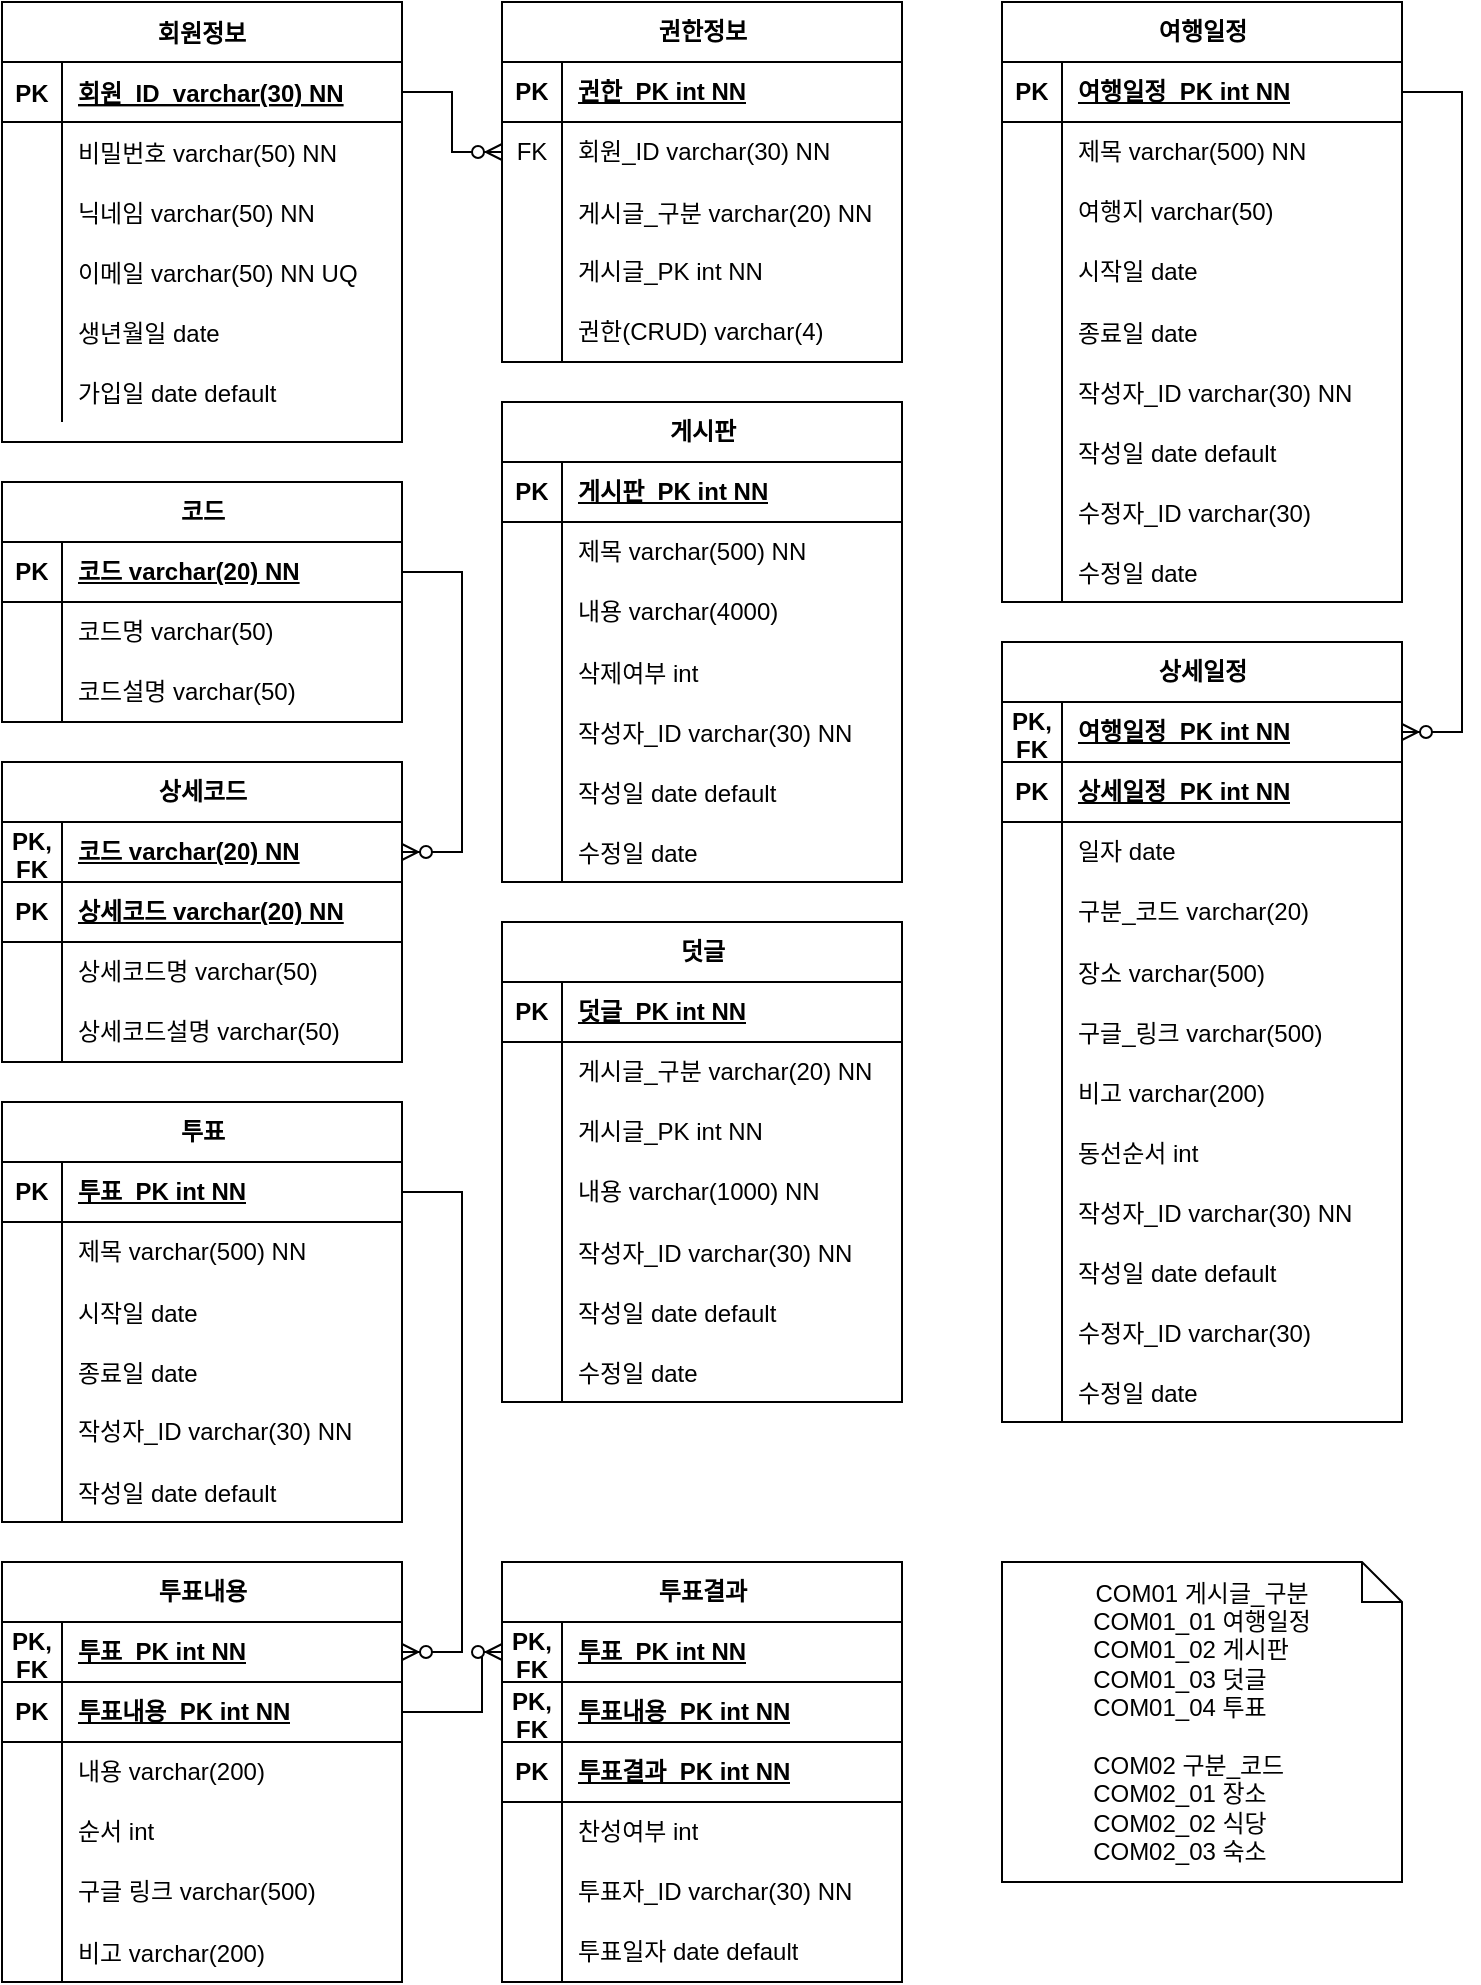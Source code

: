 <mxfile version="21.3.0" type="github">
  <diagram id="R2lEEEUBdFMjLlhIrx00" name="Page-1">
    <mxGraphModel dx="1674" dy="834" grid="1" gridSize="10" guides="1" tooltips="1" connect="1" arrows="1" fold="1" page="1" pageScale="1" pageWidth="850" pageHeight="1100" math="0" shadow="0" extFonts="Permanent Marker^https://fonts.googleapis.com/css?family=Permanent+Marker">
      <root>
        <mxCell id="0" />
        <mxCell id="1" parent="0" />
        <mxCell id="C-vyLk0tnHw3VtMMgP7b-23" value="회원정보" style="shape=table;startSize=30;container=1;collapsible=1;childLayout=tableLayout;fixedRows=1;rowLines=0;fontStyle=1;align=center;resizeLast=1;" parent="1" vertex="1">
          <mxGeometry x="70" y="40" width="200" height="220" as="geometry">
            <mxRectangle x="120" y="120" width="100" height="30" as="alternateBounds" />
          </mxGeometry>
        </mxCell>
        <mxCell id="C-vyLk0tnHw3VtMMgP7b-24" value="" style="shape=partialRectangle;collapsible=0;dropTarget=0;pointerEvents=0;fillColor=none;points=[[0,0.5],[1,0.5]];portConstraint=eastwest;top=0;left=0;right=0;bottom=1;" parent="C-vyLk0tnHw3VtMMgP7b-23" vertex="1">
          <mxGeometry y="30" width="200" height="30" as="geometry" />
        </mxCell>
        <mxCell id="C-vyLk0tnHw3VtMMgP7b-25" value="PK" style="shape=partialRectangle;overflow=hidden;connectable=0;fillColor=none;top=0;left=0;bottom=0;right=0;fontStyle=1;" parent="C-vyLk0tnHw3VtMMgP7b-24" vertex="1">
          <mxGeometry width="30" height="30" as="geometry">
            <mxRectangle width="30" height="30" as="alternateBounds" />
          </mxGeometry>
        </mxCell>
        <mxCell id="C-vyLk0tnHw3VtMMgP7b-26" value="회원_ID_varchar(30) NN" style="shape=partialRectangle;overflow=hidden;connectable=0;fillColor=none;top=0;left=0;bottom=0;right=0;align=left;spacingLeft=6;fontStyle=5;" parent="C-vyLk0tnHw3VtMMgP7b-24" vertex="1">
          <mxGeometry x="30" width="170" height="30" as="geometry">
            <mxRectangle width="170" height="30" as="alternateBounds" />
          </mxGeometry>
        </mxCell>
        <mxCell id="C-vyLk0tnHw3VtMMgP7b-27" value="" style="shape=partialRectangle;collapsible=0;dropTarget=0;pointerEvents=0;fillColor=none;points=[[0,0.5],[1,0.5]];portConstraint=eastwest;top=0;left=0;right=0;bottom=0;" parent="C-vyLk0tnHw3VtMMgP7b-23" vertex="1">
          <mxGeometry y="60" width="200" height="30" as="geometry" />
        </mxCell>
        <mxCell id="C-vyLk0tnHw3VtMMgP7b-28" value="" style="shape=partialRectangle;overflow=hidden;connectable=0;fillColor=none;top=0;left=0;bottom=0;right=0;" parent="C-vyLk0tnHw3VtMMgP7b-27" vertex="1">
          <mxGeometry width="30" height="30" as="geometry">
            <mxRectangle width="30" height="30" as="alternateBounds" />
          </mxGeometry>
        </mxCell>
        <mxCell id="C-vyLk0tnHw3VtMMgP7b-29" value="비밀번호 varchar(50) NN" style="shape=partialRectangle;overflow=hidden;connectable=0;fillColor=none;top=0;left=0;bottom=0;right=0;align=left;spacingLeft=6;" parent="C-vyLk0tnHw3VtMMgP7b-27" vertex="1">
          <mxGeometry x="30" width="170" height="30" as="geometry">
            <mxRectangle width="170" height="30" as="alternateBounds" />
          </mxGeometry>
        </mxCell>
        <mxCell id="ZGmDLkgrw2R3Wv-BcuwS-13" value="" style="shape=tableRow;horizontal=0;startSize=0;swimlaneHead=0;swimlaneBody=0;fillColor=none;collapsible=0;dropTarget=0;points=[[0,0.5],[1,0.5]];portConstraint=eastwest;top=0;left=0;right=0;bottom=0;" parent="C-vyLk0tnHw3VtMMgP7b-23" vertex="1">
          <mxGeometry y="90" width="200" height="30" as="geometry" />
        </mxCell>
        <mxCell id="ZGmDLkgrw2R3Wv-BcuwS-14" value="" style="shape=partialRectangle;connectable=0;fillColor=none;top=0;left=0;bottom=0;right=0;editable=1;overflow=hidden;" parent="ZGmDLkgrw2R3Wv-BcuwS-13" vertex="1">
          <mxGeometry width="30" height="30" as="geometry">
            <mxRectangle width="30" height="30" as="alternateBounds" />
          </mxGeometry>
        </mxCell>
        <mxCell id="ZGmDLkgrw2R3Wv-BcuwS-15" value="닉네임 varchar(50) NN" style="shape=partialRectangle;connectable=0;fillColor=none;top=0;left=0;bottom=0;right=0;align=left;spacingLeft=6;overflow=hidden;" parent="ZGmDLkgrw2R3Wv-BcuwS-13" vertex="1">
          <mxGeometry x="30" width="170" height="30" as="geometry">
            <mxRectangle width="170" height="30" as="alternateBounds" />
          </mxGeometry>
        </mxCell>
        <mxCell id="ZGmDLkgrw2R3Wv-BcuwS-38" value="" style="shape=tableRow;horizontal=0;startSize=0;swimlaneHead=0;swimlaneBody=0;fillColor=none;collapsible=0;dropTarget=0;points=[[0,0.5],[1,0.5]];portConstraint=eastwest;top=0;left=0;right=0;bottom=0;" parent="C-vyLk0tnHw3VtMMgP7b-23" vertex="1">
          <mxGeometry y="120" width="200" height="30" as="geometry" />
        </mxCell>
        <mxCell id="ZGmDLkgrw2R3Wv-BcuwS-39" value="" style="shape=partialRectangle;connectable=0;fillColor=none;top=0;left=0;bottom=0;right=0;editable=1;overflow=hidden;" parent="ZGmDLkgrw2R3Wv-BcuwS-38" vertex="1">
          <mxGeometry width="30" height="30" as="geometry">
            <mxRectangle width="30" height="30" as="alternateBounds" />
          </mxGeometry>
        </mxCell>
        <mxCell id="ZGmDLkgrw2R3Wv-BcuwS-40" value="이메일 varchar(50) NN UQ" style="shape=partialRectangle;connectable=0;fillColor=none;top=0;left=0;bottom=0;right=0;align=left;spacingLeft=6;overflow=hidden;" parent="ZGmDLkgrw2R3Wv-BcuwS-38" vertex="1">
          <mxGeometry x="30" width="170" height="30" as="geometry">
            <mxRectangle width="170" height="30" as="alternateBounds" />
          </mxGeometry>
        </mxCell>
        <mxCell id="ZGmDLkgrw2R3Wv-BcuwS-42" value="" style="shape=tableRow;horizontal=0;startSize=0;swimlaneHead=0;swimlaneBody=0;fillColor=none;collapsible=0;dropTarget=0;points=[[0,0.5],[1,0.5]];portConstraint=eastwest;top=0;left=0;right=0;bottom=0;" parent="C-vyLk0tnHw3VtMMgP7b-23" vertex="1">
          <mxGeometry y="150" width="200" height="30" as="geometry" />
        </mxCell>
        <mxCell id="ZGmDLkgrw2R3Wv-BcuwS-43" value="" style="shape=partialRectangle;connectable=0;fillColor=none;top=0;left=0;bottom=0;right=0;editable=1;overflow=hidden;" parent="ZGmDLkgrw2R3Wv-BcuwS-42" vertex="1">
          <mxGeometry width="30" height="30" as="geometry">
            <mxRectangle width="30" height="30" as="alternateBounds" />
          </mxGeometry>
        </mxCell>
        <mxCell id="ZGmDLkgrw2R3Wv-BcuwS-44" value="생년월일 date" style="shape=partialRectangle;connectable=0;fillColor=none;top=0;left=0;bottom=0;right=0;align=left;spacingLeft=6;overflow=hidden;" parent="ZGmDLkgrw2R3Wv-BcuwS-42" vertex="1">
          <mxGeometry x="30" width="170" height="30" as="geometry">
            <mxRectangle width="170" height="30" as="alternateBounds" />
          </mxGeometry>
        </mxCell>
        <mxCell id="ZGmDLkgrw2R3Wv-BcuwS-34" value="" style="shape=tableRow;horizontal=0;startSize=0;swimlaneHead=0;swimlaneBody=0;fillColor=none;collapsible=0;dropTarget=0;points=[[0,0.5],[1,0.5]];portConstraint=eastwest;top=0;left=0;right=0;bottom=0;" parent="C-vyLk0tnHw3VtMMgP7b-23" vertex="1">
          <mxGeometry y="180" width="200" height="30" as="geometry" />
        </mxCell>
        <mxCell id="ZGmDLkgrw2R3Wv-BcuwS-35" value="" style="shape=partialRectangle;connectable=0;fillColor=none;top=0;left=0;bottom=0;right=0;editable=1;overflow=hidden;" parent="ZGmDLkgrw2R3Wv-BcuwS-34" vertex="1">
          <mxGeometry width="30" height="30" as="geometry">
            <mxRectangle width="30" height="30" as="alternateBounds" />
          </mxGeometry>
        </mxCell>
        <mxCell id="ZGmDLkgrw2R3Wv-BcuwS-36" value="가입일 date default" style="shape=partialRectangle;connectable=0;fillColor=none;top=0;left=0;bottom=0;right=0;align=left;spacingLeft=6;overflow=hidden;" parent="ZGmDLkgrw2R3Wv-BcuwS-34" vertex="1">
          <mxGeometry x="30" width="170" height="30" as="geometry">
            <mxRectangle width="170" height="30" as="alternateBounds" />
          </mxGeometry>
        </mxCell>
        <mxCell id="ZGmDLkgrw2R3Wv-BcuwS-16" value="권한정보" style="shape=table;startSize=30;container=1;collapsible=1;childLayout=tableLayout;fixedRows=1;rowLines=0;fontStyle=1;align=center;resizeLast=1;html=1;" parent="1" vertex="1">
          <mxGeometry x="320" y="40" width="200" height="180" as="geometry" />
        </mxCell>
        <mxCell id="ZGmDLkgrw2R3Wv-BcuwS-17" value="" style="shape=tableRow;horizontal=0;startSize=0;swimlaneHead=0;swimlaneBody=0;fillColor=none;collapsible=0;dropTarget=0;points=[[0,0.5],[1,0.5]];portConstraint=eastwest;top=0;left=0;right=0;bottom=1;" parent="ZGmDLkgrw2R3Wv-BcuwS-16" vertex="1">
          <mxGeometry y="30" width="200" height="30" as="geometry" />
        </mxCell>
        <mxCell id="ZGmDLkgrw2R3Wv-BcuwS-18" value="PK" style="shape=partialRectangle;connectable=0;fillColor=none;top=0;left=0;bottom=0;right=0;fontStyle=1;overflow=hidden;whiteSpace=wrap;html=1;" parent="ZGmDLkgrw2R3Wv-BcuwS-17" vertex="1">
          <mxGeometry width="30" height="30" as="geometry">
            <mxRectangle width="30" height="30" as="alternateBounds" />
          </mxGeometry>
        </mxCell>
        <mxCell id="ZGmDLkgrw2R3Wv-BcuwS-19" value="권한_PK int NN" style="shape=partialRectangle;connectable=0;fillColor=none;top=0;left=0;bottom=0;right=0;align=left;spacingLeft=6;fontStyle=5;overflow=hidden;whiteSpace=wrap;html=1;" parent="ZGmDLkgrw2R3Wv-BcuwS-17" vertex="1">
          <mxGeometry x="30" width="170" height="30" as="geometry">
            <mxRectangle width="170" height="30" as="alternateBounds" />
          </mxGeometry>
        </mxCell>
        <mxCell id="ZGmDLkgrw2R3Wv-BcuwS-23" value="" style="shape=tableRow;horizontal=0;startSize=0;swimlaneHead=0;swimlaneBody=0;fillColor=none;collapsible=0;dropTarget=0;points=[[0,0.5],[1,0.5]];portConstraint=eastwest;top=0;left=0;right=0;bottom=0;" parent="ZGmDLkgrw2R3Wv-BcuwS-16" vertex="1">
          <mxGeometry y="60" width="200" height="30" as="geometry" />
        </mxCell>
        <mxCell id="ZGmDLkgrw2R3Wv-BcuwS-24" value="FK" style="shape=partialRectangle;connectable=0;fillColor=none;top=0;left=0;bottom=0;right=0;editable=1;overflow=hidden;whiteSpace=wrap;html=1;" parent="ZGmDLkgrw2R3Wv-BcuwS-23" vertex="1">
          <mxGeometry width="30" height="30" as="geometry">
            <mxRectangle width="30" height="30" as="alternateBounds" />
          </mxGeometry>
        </mxCell>
        <mxCell id="ZGmDLkgrw2R3Wv-BcuwS-25" value="회원_ID varchar(30) NN" style="shape=partialRectangle;connectable=0;fillColor=none;top=0;left=0;bottom=0;right=0;align=left;spacingLeft=6;overflow=hidden;whiteSpace=wrap;html=1;" parent="ZGmDLkgrw2R3Wv-BcuwS-23" vertex="1">
          <mxGeometry x="30" width="170" height="30" as="geometry">
            <mxRectangle width="170" height="30" as="alternateBounds" />
          </mxGeometry>
        </mxCell>
        <mxCell id="ZGmDLkgrw2R3Wv-BcuwS-216" value="" style="shape=tableRow;horizontal=0;startSize=0;swimlaneHead=0;swimlaneBody=0;fillColor=none;collapsible=0;dropTarget=0;points=[[0,0.5],[1,0.5]];portConstraint=eastwest;top=0;left=0;right=0;bottom=0;" parent="ZGmDLkgrw2R3Wv-BcuwS-16" vertex="1">
          <mxGeometry y="90" width="200" height="30" as="geometry" />
        </mxCell>
        <mxCell id="ZGmDLkgrw2R3Wv-BcuwS-217" value="" style="shape=partialRectangle;connectable=0;fillColor=none;top=0;left=0;bottom=0;right=0;editable=1;overflow=hidden;" parent="ZGmDLkgrw2R3Wv-BcuwS-216" vertex="1">
          <mxGeometry width="30" height="30" as="geometry">
            <mxRectangle width="30" height="30" as="alternateBounds" />
          </mxGeometry>
        </mxCell>
        <mxCell id="ZGmDLkgrw2R3Wv-BcuwS-218" value="게시글_구분 varchar(20) NN" style="shape=partialRectangle;connectable=0;fillColor=none;top=0;left=0;bottom=0;right=0;align=left;spacingLeft=6;overflow=hidden;" parent="ZGmDLkgrw2R3Wv-BcuwS-216" vertex="1">
          <mxGeometry x="30" width="170" height="30" as="geometry">
            <mxRectangle width="170" height="30" as="alternateBounds" />
          </mxGeometry>
        </mxCell>
        <mxCell id="ZGmDLkgrw2R3Wv-BcuwS-26" value="" style="shape=tableRow;horizontal=0;startSize=0;swimlaneHead=0;swimlaneBody=0;fillColor=none;collapsible=0;dropTarget=0;points=[[0,0.5],[1,0.5]];portConstraint=eastwest;top=0;left=0;right=0;bottom=0;" parent="ZGmDLkgrw2R3Wv-BcuwS-16" vertex="1">
          <mxGeometry y="120" width="200" height="30" as="geometry" />
        </mxCell>
        <mxCell id="ZGmDLkgrw2R3Wv-BcuwS-27" value="" style="shape=partialRectangle;connectable=0;fillColor=none;top=0;left=0;bottom=0;right=0;editable=1;overflow=hidden;whiteSpace=wrap;html=1;" parent="ZGmDLkgrw2R3Wv-BcuwS-26" vertex="1">
          <mxGeometry width="30" height="30" as="geometry">
            <mxRectangle width="30" height="30" as="alternateBounds" />
          </mxGeometry>
        </mxCell>
        <mxCell id="ZGmDLkgrw2R3Wv-BcuwS-28" value="게시글_PK int NN" style="shape=partialRectangle;connectable=0;fillColor=none;top=0;left=0;bottom=0;right=0;align=left;spacingLeft=6;overflow=hidden;whiteSpace=wrap;html=1;" parent="ZGmDLkgrw2R3Wv-BcuwS-26" vertex="1">
          <mxGeometry x="30" width="170" height="30" as="geometry">
            <mxRectangle width="170" height="30" as="alternateBounds" />
          </mxGeometry>
        </mxCell>
        <mxCell id="ZGmDLkgrw2R3Wv-BcuwS-20" value="" style="shape=tableRow;horizontal=0;startSize=0;swimlaneHead=0;swimlaneBody=0;fillColor=none;collapsible=0;dropTarget=0;points=[[0,0.5],[1,0.5]];portConstraint=eastwest;top=0;left=0;right=0;bottom=0;" parent="ZGmDLkgrw2R3Wv-BcuwS-16" vertex="1">
          <mxGeometry y="150" width="200" height="30" as="geometry" />
        </mxCell>
        <mxCell id="ZGmDLkgrw2R3Wv-BcuwS-21" value="" style="shape=partialRectangle;connectable=0;fillColor=none;top=0;left=0;bottom=0;right=0;editable=1;overflow=hidden;whiteSpace=wrap;html=1;" parent="ZGmDLkgrw2R3Wv-BcuwS-20" vertex="1">
          <mxGeometry width="30" height="30" as="geometry">
            <mxRectangle width="30" height="30" as="alternateBounds" />
          </mxGeometry>
        </mxCell>
        <mxCell id="ZGmDLkgrw2R3Wv-BcuwS-22" value="권한(CRUD) varchar(4)" style="shape=partialRectangle;connectable=0;fillColor=none;top=0;left=0;bottom=0;right=0;align=left;spacingLeft=6;overflow=hidden;whiteSpace=wrap;html=1;" parent="ZGmDLkgrw2R3Wv-BcuwS-20" vertex="1">
          <mxGeometry x="30" width="170" height="30" as="geometry">
            <mxRectangle width="170" height="30" as="alternateBounds" />
          </mxGeometry>
        </mxCell>
        <mxCell id="ZGmDLkgrw2R3Wv-BcuwS-47" value="여행일정" style="shape=table;startSize=30;container=1;collapsible=1;childLayout=tableLayout;fixedRows=1;rowLines=0;fontStyle=1;align=center;resizeLast=1;html=1;" parent="1" vertex="1">
          <mxGeometry x="570" y="40" width="200" height="300" as="geometry" />
        </mxCell>
        <mxCell id="ZGmDLkgrw2R3Wv-BcuwS-48" value="" style="shape=tableRow;horizontal=0;startSize=0;swimlaneHead=0;swimlaneBody=0;fillColor=none;collapsible=0;dropTarget=0;points=[[0,0.5],[1,0.5]];portConstraint=eastwest;top=0;left=0;right=0;bottom=1;" parent="ZGmDLkgrw2R3Wv-BcuwS-47" vertex="1">
          <mxGeometry y="30" width="200" height="30" as="geometry" />
        </mxCell>
        <mxCell id="ZGmDLkgrw2R3Wv-BcuwS-49" value="PK" style="shape=partialRectangle;connectable=0;fillColor=none;top=0;left=0;bottom=0;right=0;fontStyle=1;overflow=hidden;whiteSpace=wrap;html=1;" parent="ZGmDLkgrw2R3Wv-BcuwS-48" vertex="1">
          <mxGeometry width="30" height="30" as="geometry">
            <mxRectangle width="30" height="30" as="alternateBounds" />
          </mxGeometry>
        </mxCell>
        <mxCell id="ZGmDLkgrw2R3Wv-BcuwS-50" value="여행일정_PK int NN" style="shape=partialRectangle;connectable=0;fillColor=none;top=0;left=0;bottom=0;right=0;align=left;spacingLeft=6;fontStyle=5;overflow=hidden;whiteSpace=wrap;html=1;" parent="ZGmDLkgrw2R3Wv-BcuwS-48" vertex="1">
          <mxGeometry x="30" width="170" height="30" as="geometry">
            <mxRectangle width="170" height="30" as="alternateBounds" />
          </mxGeometry>
        </mxCell>
        <mxCell id="ZGmDLkgrw2R3Wv-BcuwS-51" value="" style="shape=tableRow;horizontal=0;startSize=0;swimlaneHead=0;swimlaneBody=0;fillColor=none;collapsible=0;dropTarget=0;points=[[0,0.5],[1,0.5]];portConstraint=eastwest;top=0;left=0;right=0;bottom=0;" parent="ZGmDLkgrw2R3Wv-BcuwS-47" vertex="1">
          <mxGeometry y="60" width="200" height="30" as="geometry" />
        </mxCell>
        <mxCell id="ZGmDLkgrw2R3Wv-BcuwS-52" value="" style="shape=partialRectangle;connectable=0;fillColor=none;top=0;left=0;bottom=0;right=0;editable=1;overflow=hidden;whiteSpace=wrap;html=1;" parent="ZGmDLkgrw2R3Wv-BcuwS-51" vertex="1">
          <mxGeometry width="30" height="30" as="geometry">
            <mxRectangle width="30" height="30" as="alternateBounds" />
          </mxGeometry>
        </mxCell>
        <mxCell id="ZGmDLkgrw2R3Wv-BcuwS-53" value="제목 varchar(500) NN" style="shape=partialRectangle;connectable=0;fillColor=none;top=0;left=0;bottom=0;right=0;align=left;spacingLeft=6;overflow=hidden;whiteSpace=wrap;html=1;" parent="ZGmDLkgrw2R3Wv-BcuwS-51" vertex="1">
          <mxGeometry x="30" width="170" height="30" as="geometry">
            <mxRectangle width="170" height="30" as="alternateBounds" />
          </mxGeometry>
        </mxCell>
        <mxCell id="ZGmDLkgrw2R3Wv-BcuwS-54" value="" style="shape=tableRow;horizontal=0;startSize=0;swimlaneHead=0;swimlaneBody=0;fillColor=none;collapsible=0;dropTarget=0;points=[[0,0.5],[1,0.5]];portConstraint=eastwest;top=0;left=0;right=0;bottom=0;" parent="ZGmDLkgrw2R3Wv-BcuwS-47" vertex="1">
          <mxGeometry y="90" width="200" height="30" as="geometry" />
        </mxCell>
        <mxCell id="ZGmDLkgrw2R3Wv-BcuwS-55" value="" style="shape=partialRectangle;connectable=0;fillColor=none;top=0;left=0;bottom=0;right=0;editable=1;overflow=hidden;whiteSpace=wrap;html=1;" parent="ZGmDLkgrw2R3Wv-BcuwS-54" vertex="1">
          <mxGeometry width="30" height="30" as="geometry">
            <mxRectangle width="30" height="30" as="alternateBounds" />
          </mxGeometry>
        </mxCell>
        <mxCell id="ZGmDLkgrw2R3Wv-BcuwS-56" value="여행지 varchar(50)" style="shape=partialRectangle;connectable=0;fillColor=none;top=0;left=0;bottom=0;right=0;align=left;spacingLeft=6;overflow=hidden;whiteSpace=wrap;html=1;" parent="ZGmDLkgrw2R3Wv-BcuwS-54" vertex="1">
          <mxGeometry x="30" width="170" height="30" as="geometry">
            <mxRectangle width="170" height="30" as="alternateBounds" />
          </mxGeometry>
        </mxCell>
        <mxCell id="ZGmDLkgrw2R3Wv-BcuwS-57" value="" style="shape=tableRow;horizontal=0;startSize=0;swimlaneHead=0;swimlaneBody=0;fillColor=none;collapsible=0;dropTarget=0;points=[[0,0.5],[1,0.5]];portConstraint=eastwest;top=0;left=0;right=0;bottom=0;" parent="ZGmDLkgrw2R3Wv-BcuwS-47" vertex="1">
          <mxGeometry y="120" width="200" height="30" as="geometry" />
        </mxCell>
        <mxCell id="ZGmDLkgrw2R3Wv-BcuwS-58" value="" style="shape=partialRectangle;connectable=0;fillColor=none;top=0;left=0;bottom=0;right=0;editable=1;overflow=hidden;whiteSpace=wrap;html=1;" parent="ZGmDLkgrw2R3Wv-BcuwS-57" vertex="1">
          <mxGeometry width="30" height="30" as="geometry">
            <mxRectangle width="30" height="30" as="alternateBounds" />
          </mxGeometry>
        </mxCell>
        <mxCell id="ZGmDLkgrw2R3Wv-BcuwS-59" value="시작일 date" style="shape=partialRectangle;connectable=0;fillColor=none;top=0;left=0;bottom=0;right=0;align=left;spacingLeft=6;overflow=hidden;whiteSpace=wrap;html=1;" parent="ZGmDLkgrw2R3Wv-BcuwS-57" vertex="1">
          <mxGeometry x="30" width="170" height="30" as="geometry">
            <mxRectangle width="170" height="30" as="alternateBounds" />
          </mxGeometry>
        </mxCell>
        <mxCell id="ZGmDLkgrw2R3Wv-BcuwS-73" value="" style="shape=tableRow;horizontal=0;startSize=0;swimlaneHead=0;swimlaneBody=0;fillColor=none;collapsible=0;dropTarget=0;points=[[0,0.5],[1,0.5]];portConstraint=eastwest;top=0;left=0;right=0;bottom=0;" parent="ZGmDLkgrw2R3Wv-BcuwS-47" vertex="1">
          <mxGeometry y="150" width="200" height="30" as="geometry" />
        </mxCell>
        <mxCell id="ZGmDLkgrw2R3Wv-BcuwS-74" value="" style="shape=partialRectangle;connectable=0;fillColor=none;top=0;left=0;bottom=0;right=0;editable=1;overflow=hidden;" parent="ZGmDLkgrw2R3Wv-BcuwS-73" vertex="1">
          <mxGeometry width="30" height="30" as="geometry">
            <mxRectangle width="30" height="30" as="alternateBounds" />
          </mxGeometry>
        </mxCell>
        <mxCell id="ZGmDLkgrw2R3Wv-BcuwS-75" value="종료일 date" style="shape=partialRectangle;connectable=0;fillColor=none;top=0;left=0;bottom=0;right=0;align=left;spacingLeft=6;overflow=hidden;" parent="ZGmDLkgrw2R3Wv-BcuwS-73" vertex="1">
          <mxGeometry x="30" width="170" height="30" as="geometry">
            <mxRectangle width="170" height="30" as="alternateBounds" />
          </mxGeometry>
        </mxCell>
        <mxCell id="ZGmDLkgrw2R3Wv-BcuwS-119" value="" style="shape=tableRow;horizontal=0;startSize=0;swimlaneHead=0;swimlaneBody=0;fillColor=none;collapsible=0;dropTarget=0;points=[[0,0.5],[1,0.5]];portConstraint=eastwest;top=0;left=0;right=0;bottom=0;" parent="ZGmDLkgrw2R3Wv-BcuwS-47" vertex="1">
          <mxGeometry y="180" width="200" height="30" as="geometry" />
        </mxCell>
        <mxCell id="ZGmDLkgrw2R3Wv-BcuwS-120" value="" style="shape=partialRectangle;connectable=0;fillColor=none;top=0;left=0;bottom=0;right=0;editable=1;overflow=hidden;" parent="ZGmDLkgrw2R3Wv-BcuwS-119" vertex="1">
          <mxGeometry width="30" height="30" as="geometry">
            <mxRectangle width="30" height="30" as="alternateBounds" />
          </mxGeometry>
        </mxCell>
        <mxCell id="ZGmDLkgrw2R3Wv-BcuwS-121" value="작성자_ID varchar(30) NN" style="shape=partialRectangle;connectable=0;fillColor=none;top=0;left=0;bottom=0;right=0;align=left;spacingLeft=6;overflow=hidden;" parent="ZGmDLkgrw2R3Wv-BcuwS-119" vertex="1">
          <mxGeometry x="30" width="170" height="30" as="geometry">
            <mxRectangle width="170" height="30" as="alternateBounds" />
          </mxGeometry>
        </mxCell>
        <mxCell id="ZGmDLkgrw2R3Wv-BcuwS-65" value="" style="shape=tableRow;horizontal=0;startSize=0;swimlaneHead=0;swimlaneBody=0;fillColor=none;collapsible=0;dropTarget=0;points=[[0,0.5],[1,0.5]];portConstraint=eastwest;top=0;left=0;right=0;bottom=0;" parent="ZGmDLkgrw2R3Wv-BcuwS-47" vertex="1">
          <mxGeometry y="210" width="200" height="30" as="geometry" />
        </mxCell>
        <mxCell id="ZGmDLkgrw2R3Wv-BcuwS-66" value="" style="shape=partialRectangle;connectable=0;fillColor=none;top=0;left=0;bottom=0;right=0;editable=1;overflow=hidden;" parent="ZGmDLkgrw2R3Wv-BcuwS-65" vertex="1">
          <mxGeometry width="30" height="30" as="geometry">
            <mxRectangle width="30" height="30" as="alternateBounds" />
          </mxGeometry>
        </mxCell>
        <mxCell id="ZGmDLkgrw2R3Wv-BcuwS-67" value="작성일 date default" style="shape=partialRectangle;connectable=0;fillColor=none;top=0;left=0;bottom=0;right=0;align=left;spacingLeft=6;overflow=hidden;" parent="ZGmDLkgrw2R3Wv-BcuwS-65" vertex="1">
          <mxGeometry x="30" width="170" height="30" as="geometry">
            <mxRectangle width="170" height="30" as="alternateBounds" />
          </mxGeometry>
        </mxCell>
        <mxCell id="ZGmDLkgrw2R3Wv-BcuwS-61" value="" style="shape=tableRow;horizontal=0;startSize=0;swimlaneHead=0;swimlaneBody=0;fillColor=none;collapsible=0;dropTarget=0;points=[[0,0.5],[1,0.5]];portConstraint=eastwest;top=0;left=0;right=0;bottom=0;" parent="ZGmDLkgrw2R3Wv-BcuwS-47" vertex="1">
          <mxGeometry y="240" width="200" height="30" as="geometry" />
        </mxCell>
        <mxCell id="ZGmDLkgrw2R3Wv-BcuwS-62" value="" style="shape=partialRectangle;connectable=0;fillColor=none;top=0;left=0;bottom=0;right=0;editable=1;overflow=hidden;" parent="ZGmDLkgrw2R3Wv-BcuwS-61" vertex="1">
          <mxGeometry width="30" height="30" as="geometry">
            <mxRectangle width="30" height="30" as="alternateBounds" />
          </mxGeometry>
        </mxCell>
        <mxCell id="ZGmDLkgrw2R3Wv-BcuwS-63" value="수정자_ID varchar(30)" style="shape=partialRectangle;connectable=0;fillColor=none;top=0;left=0;bottom=0;right=0;align=left;spacingLeft=6;overflow=hidden;" parent="ZGmDLkgrw2R3Wv-BcuwS-61" vertex="1">
          <mxGeometry x="30" width="170" height="30" as="geometry">
            <mxRectangle width="170" height="30" as="alternateBounds" />
          </mxGeometry>
        </mxCell>
        <mxCell id="ZGmDLkgrw2R3Wv-BcuwS-69" value="" style="shape=tableRow;horizontal=0;startSize=0;swimlaneHead=0;swimlaneBody=0;fillColor=none;collapsible=0;dropTarget=0;points=[[0,0.5],[1,0.5]];portConstraint=eastwest;top=0;left=0;right=0;bottom=0;" parent="ZGmDLkgrw2R3Wv-BcuwS-47" vertex="1">
          <mxGeometry y="270" width="200" height="30" as="geometry" />
        </mxCell>
        <mxCell id="ZGmDLkgrw2R3Wv-BcuwS-70" value="" style="shape=partialRectangle;connectable=0;fillColor=none;top=0;left=0;bottom=0;right=0;editable=1;overflow=hidden;" parent="ZGmDLkgrw2R3Wv-BcuwS-69" vertex="1">
          <mxGeometry width="30" height="30" as="geometry">
            <mxRectangle width="30" height="30" as="alternateBounds" />
          </mxGeometry>
        </mxCell>
        <mxCell id="ZGmDLkgrw2R3Wv-BcuwS-71" value="수정일 date" style="shape=partialRectangle;connectable=0;fillColor=none;top=0;left=0;bottom=0;right=0;align=left;spacingLeft=6;overflow=hidden;" parent="ZGmDLkgrw2R3Wv-BcuwS-69" vertex="1">
          <mxGeometry x="30" width="170" height="30" as="geometry">
            <mxRectangle width="170" height="30" as="alternateBounds" />
          </mxGeometry>
        </mxCell>
        <mxCell id="ZGmDLkgrw2R3Wv-BcuwS-80" value="상세일정" style="shape=table;startSize=30;container=1;collapsible=1;childLayout=tableLayout;fixedRows=1;rowLines=0;fontStyle=1;align=center;resizeLast=1;html=1;" parent="1" vertex="1">
          <mxGeometry x="570" y="360" width="200" height="390" as="geometry" />
        </mxCell>
        <mxCell id="ZGmDLkgrw2R3Wv-BcuwS-81" value="" style="shape=tableRow;horizontal=0;startSize=0;swimlaneHead=0;swimlaneBody=0;fillColor=none;collapsible=0;dropTarget=0;points=[[0,0.5],[1,0.5]];portConstraint=eastwest;top=0;left=0;right=0;bottom=1;" parent="ZGmDLkgrw2R3Wv-BcuwS-80" vertex="1">
          <mxGeometry y="30" width="200" height="30" as="geometry" />
        </mxCell>
        <mxCell id="ZGmDLkgrw2R3Wv-BcuwS-82" value="PK, FK" style="shape=partialRectangle;connectable=0;fillColor=none;top=0;left=0;bottom=0;right=0;fontStyle=1;overflow=hidden;whiteSpace=wrap;html=1;" parent="ZGmDLkgrw2R3Wv-BcuwS-81" vertex="1">
          <mxGeometry width="30" height="30" as="geometry">
            <mxRectangle width="30" height="30" as="alternateBounds" />
          </mxGeometry>
        </mxCell>
        <mxCell id="ZGmDLkgrw2R3Wv-BcuwS-83" value="여행일정_PK int NN" style="shape=partialRectangle;connectable=0;fillColor=none;top=0;left=0;bottom=0;right=0;align=left;spacingLeft=6;fontStyle=5;overflow=hidden;whiteSpace=wrap;html=1;" parent="ZGmDLkgrw2R3Wv-BcuwS-81" vertex="1">
          <mxGeometry x="30" width="170" height="30" as="geometry">
            <mxRectangle width="170" height="30" as="alternateBounds" />
          </mxGeometry>
        </mxCell>
        <mxCell id="ZGmDLkgrw2R3Wv-BcuwS-196" value="" style="shape=tableRow;horizontal=0;startSize=0;swimlaneHead=0;swimlaneBody=0;fillColor=none;collapsible=0;dropTarget=0;points=[[0,0.5],[1,0.5]];portConstraint=eastwest;top=0;left=0;right=0;bottom=1;" parent="ZGmDLkgrw2R3Wv-BcuwS-80" vertex="1">
          <mxGeometry y="60" width="200" height="30" as="geometry" />
        </mxCell>
        <mxCell id="ZGmDLkgrw2R3Wv-BcuwS-197" value="PK" style="shape=partialRectangle;connectable=0;fillColor=none;top=0;left=0;bottom=0;right=0;fontStyle=1;overflow=hidden;whiteSpace=wrap;html=1;" parent="ZGmDLkgrw2R3Wv-BcuwS-196" vertex="1">
          <mxGeometry width="30" height="30" as="geometry">
            <mxRectangle width="30" height="30" as="alternateBounds" />
          </mxGeometry>
        </mxCell>
        <mxCell id="ZGmDLkgrw2R3Wv-BcuwS-198" value="상세일정_PK int NN" style="shape=partialRectangle;connectable=0;fillColor=none;top=0;left=0;bottom=0;right=0;align=left;spacingLeft=6;fontStyle=5;overflow=hidden;whiteSpace=wrap;html=1;" parent="ZGmDLkgrw2R3Wv-BcuwS-196" vertex="1">
          <mxGeometry x="30" width="170" height="30" as="geometry">
            <mxRectangle width="170" height="30" as="alternateBounds" />
          </mxGeometry>
        </mxCell>
        <mxCell id="ZGmDLkgrw2R3Wv-BcuwS-87" value="" style="shape=tableRow;horizontal=0;startSize=0;swimlaneHead=0;swimlaneBody=0;fillColor=none;collapsible=0;dropTarget=0;points=[[0,0.5],[1,0.5]];portConstraint=eastwest;top=0;left=0;right=0;bottom=0;" parent="ZGmDLkgrw2R3Wv-BcuwS-80" vertex="1">
          <mxGeometry y="90" width="200" height="30" as="geometry" />
        </mxCell>
        <mxCell id="ZGmDLkgrw2R3Wv-BcuwS-88" value="" style="shape=partialRectangle;connectable=0;fillColor=none;top=0;left=0;bottom=0;right=0;editable=1;overflow=hidden;whiteSpace=wrap;html=1;" parent="ZGmDLkgrw2R3Wv-BcuwS-87" vertex="1">
          <mxGeometry width="30" height="30" as="geometry">
            <mxRectangle width="30" height="30" as="alternateBounds" />
          </mxGeometry>
        </mxCell>
        <mxCell id="ZGmDLkgrw2R3Wv-BcuwS-89" value="일자 date" style="shape=partialRectangle;connectable=0;fillColor=none;top=0;left=0;bottom=0;right=0;align=left;spacingLeft=6;overflow=hidden;whiteSpace=wrap;html=1;" parent="ZGmDLkgrw2R3Wv-BcuwS-87" vertex="1">
          <mxGeometry x="30" width="170" height="30" as="geometry">
            <mxRectangle width="170" height="30" as="alternateBounds" />
          </mxGeometry>
        </mxCell>
        <mxCell id="ZGmDLkgrw2R3Wv-BcuwS-90" value="" style="shape=tableRow;horizontal=0;startSize=0;swimlaneHead=0;swimlaneBody=0;fillColor=none;collapsible=0;dropTarget=0;points=[[0,0.5],[1,0.5]];portConstraint=eastwest;top=0;left=0;right=0;bottom=0;" parent="ZGmDLkgrw2R3Wv-BcuwS-80" vertex="1">
          <mxGeometry y="120" width="200" height="30" as="geometry" />
        </mxCell>
        <mxCell id="ZGmDLkgrw2R3Wv-BcuwS-91" value="" style="shape=partialRectangle;connectable=0;fillColor=none;top=0;left=0;bottom=0;right=0;editable=1;overflow=hidden;whiteSpace=wrap;html=1;" parent="ZGmDLkgrw2R3Wv-BcuwS-90" vertex="1">
          <mxGeometry width="30" height="30" as="geometry">
            <mxRectangle width="30" height="30" as="alternateBounds" />
          </mxGeometry>
        </mxCell>
        <mxCell id="ZGmDLkgrw2R3Wv-BcuwS-92" value="구분_코드 varchar(20)" style="shape=partialRectangle;connectable=0;fillColor=none;top=0;left=0;bottom=0;right=0;align=left;spacingLeft=6;overflow=hidden;whiteSpace=wrap;html=1;" parent="ZGmDLkgrw2R3Wv-BcuwS-90" vertex="1">
          <mxGeometry x="30" width="170" height="30" as="geometry">
            <mxRectangle width="170" height="30" as="alternateBounds" />
          </mxGeometry>
        </mxCell>
        <mxCell id="ZGmDLkgrw2R3Wv-BcuwS-99" value="" style="shape=tableRow;horizontal=0;startSize=0;swimlaneHead=0;swimlaneBody=0;fillColor=none;collapsible=0;dropTarget=0;points=[[0,0.5],[1,0.5]];portConstraint=eastwest;top=0;left=0;right=0;bottom=0;" parent="ZGmDLkgrw2R3Wv-BcuwS-80" vertex="1">
          <mxGeometry y="150" width="200" height="30" as="geometry" />
        </mxCell>
        <mxCell id="ZGmDLkgrw2R3Wv-BcuwS-100" value="" style="shape=partialRectangle;connectable=0;fillColor=none;top=0;left=0;bottom=0;right=0;editable=1;overflow=hidden;" parent="ZGmDLkgrw2R3Wv-BcuwS-99" vertex="1">
          <mxGeometry width="30" height="30" as="geometry">
            <mxRectangle width="30" height="30" as="alternateBounds" />
          </mxGeometry>
        </mxCell>
        <mxCell id="ZGmDLkgrw2R3Wv-BcuwS-101" value="장소 varchar(500)" style="shape=partialRectangle;connectable=0;fillColor=none;top=0;left=0;bottom=0;right=0;align=left;spacingLeft=6;overflow=hidden;" parent="ZGmDLkgrw2R3Wv-BcuwS-99" vertex="1">
          <mxGeometry x="30" width="170" height="30" as="geometry">
            <mxRectangle width="170" height="30" as="alternateBounds" />
          </mxGeometry>
        </mxCell>
        <mxCell id="ZGmDLkgrw2R3Wv-BcuwS-111" value="" style="shape=tableRow;horizontal=0;startSize=0;swimlaneHead=0;swimlaneBody=0;fillColor=none;collapsible=0;dropTarget=0;points=[[0,0.5],[1,0.5]];portConstraint=eastwest;top=0;left=0;right=0;bottom=0;" parent="ZGmDLkgrw2R3Wv-BcuwS-80" vertex="1">
          <mxGeometry y="180" width="200" height="30" as="geometry" />
        </mxCell>
        <mxCell id="ZGmDLkgrw2R3Wv-BcuwS-112" value="" style="shape=partialRectangle;connectable=0;fillColor=none;top=0;left=0;bottom=0;right=0;editable=1;overflow=hidden;" parent="ZGmDLkgrw2R3Wv-BcuwS-111" vertex="1">
          <mxGeometry width="30" height="30" as="geometry">
            <mxRectangle width="30" height="30" as="alternateBounds" />
          </mxGeometry>
        </mxCell>
        <mxCell id="ZGmDLkgrw2R3Wv-BcuwS-113" value="구글_링크 varchar(500)" style="shape=partialRectangle;connectable=0;fillColor=none;top=0;left=0;bottom=0;right=0;align=left;spacingLeft=6;overflow=hidden;" parent="ZGmDLkgrw2R3Wv-BcuwS-111" vertex="1">
          <mxGeometry x="30" width="170" height="30" as="geometry">
            <mxRectangle width="170" height="30" as="alternateBounds" />
          </mxGeometry>
        </mxCell>
        <mxCell id="ZGmDLkgrw2R3Wv-BcuwS-103" value="" style="shape=tableRow;horizontal=0;startSize=0;swimlaneHead=0;swimlaneBody=0;fillColor=none;collapsible=0;dropTarget=0;points=[[0,0.5],[1,0.5]];portConstraint=eastwest;top=0;left=0;right=0;bottom=0;" parent="ZGmDLkgrw2R3Wv-BcuwS-80" vertex="1">
          <mxGeometry y="210" width="200" height="30" as="geometry" />
        </mxCell>
        <mxCell id="ZGmDLkgrw2R3Wv-BcuwS-104" value="" style="shape=partialRectangle;connectable=0;fillColor=none;top=0;left=0;bottom=0;right=0;editable=1;overflow=hidden;" parent="ZGmDLkgrw2R3Wv-BcuwS-103" vertex="1">
          <mxGeometry width="30" height="30" as="geometry">
            <mxRectangle width="30" height="30" as="alternateBounds" />
          </mxGeometry>
        </mxCell>
        <mxCell id="ZGmDLkgrw2R3Wv-BcuwS-105" value="비고 varchar(200)" style="shape=partialRectangle;connectable=0;fillColor=none;top=0;left=0;bottom=0;right=0;align=left;spacingLeft=6;overflow=hidden;" parent="ZGmDLkgrw2R3Wv-BcuwS-103" vertex="1">
          <mxGeometry x="30" width="170" height="30" as="geometry">
            <mxRectangle width="170" height="30" as="alternateBounds" />
          </mxGeometry>
        </mxCell>
        <mxCell id="ZGmDLkgrw2R3Wv-BcuwS-212" value="" style="shape=tableRow;horizontal=0;startSize=0;swimlaneHead=0;swimlaneBody=0;fillColor=none;collapsible=0;dropTarget=0;points=[[0,0.5],[1,0.5]];portConstraint=eastwest;top=0;left=0;right=0;bottom=0;" parent="ZGmDLkgrw2R3Wv-BcuwS-80" vertex="1">
          <mxGeometry y="240" width="200" height="30" as="geometry" />
        </mxCell>
        <mxCell id="ZGmDLkgrw2R3Wv-BcuwS-213" value="" style="shape=partialRectangle;connectable=0;fillColor=none;top=0;left=0;bottom=0;right=0;editable=1;overflow=hidden;" parent="ZGmDLkgrw2R3Wv-BcuwS-212" vertex="1">
          <mxGeometry width="30" height="30" as="geometry">
            <mxRectangle width="30" height="30" as="alternateBounds" />
          </mxGeometry>
        </mxCell>
        <mxCell id="ZGmDLkgrw2R3Wv-BcuwS-214" value="동선순서 int" style="shape=partialRectangle;connectable=0;fillColor=none;top=0;left=0;bottom=0;right=0;align=left;spacingLeft=6;overflow=hidden;" parent="ZGmDLkgrw2R3Wv-BcuwS-212" vertex="1">
          <mxGeometry x="30" width="170" height="30" as="geometry">
            <mxRectangle width="170" height="30" as="alternateBounds" />
          </mxGeometry>
        </mxCell>
        <mxCell id="ZGmDLkgrw2R3Wv-BcuwS-107" value="" style="shape=tableRow;horizontal=0;startSize=0;swimlaneHead=0;swimlaneBody=0;fillColor=none;collapsible=0;dropTarget=0;points=[[0,0.5],[1,0.5]];portConstraint=eastwest;top=0;left=0;right=0;bottom=0;" parent="ZGmDLkgrw2R3Wv-BcuwS-80" vertex="1">
          <mxGeometry y="270" width="200" height="30" as="geometry" />
        </mxCell>
        <mxCell id="ZGmDLkgrw2R3Wv-BcuwS-108" value="" style="shape=partialRectangle;connectable=0;fillColor=none;top=0;left=0;bottom=0;right=0;editable=1;overflow=hidden;" parent="ZGmDLkgrw2R3Wv-BcuwS-107" vertex="1">
          <mxGeometry width="30" height="30" as="geometry">
            <mxRectangle width="30" height="30" as="alternateBounds" />
          </mxGeometry>
        </mxCell>
        <mxCell id="ZGmDLkgrw2R3Wv-BcuwS-109" value="작성자_ID varchar(30) NN" style="shape=partialRectangle;connectable=0;fillColor=none;top=0;left=0;bottom=0;right=0;align=left;spacingLeft=6;overflow=hidden;" parent="ZGmDLkgrw2R3Wv-BcuwS-107" vertex="1">
          <mxGeometry x="30" width="170" height="30" as="geometry">
            <mxRectangle width="170" height="30" as="alternateBounds" />
          </mxGeometry>
        </mxCell>
        <mxCell id="ZGmDLkgrw2R3Wv-BcuwS-115" value="" style="shape=tableRow;horizontal=0;startSize=0;swimlaneHead=0;swimlaneBody=0;fillColor=none;collapsible=0;dropTarget=0;points=[[0,0.5],[1,0.5]];portConstraint=eastwest;top=0;left=0;right=0;bottom=0;" parent="ZGmDLkgrw2R3Wv-BcuwS-80" vertex="1">
          <mxGeometry y="300" width="200" height="30" as="geometry" />
        </mxCell>
        <mxCell id="ZGmDLkgrw2R3Wv-BcuwS-116" value="" style="shape=partialRectangle;connectable=0;fillColor=none;top=0;left=0;bottom=0;right=0;editable=1;overflow=hidden;" parent="ZGmDLkgrw2R3Wv-BcuwS-115" vertex="1">
          <mxGeometry width="30" height="30" as="geometry">
            <mxRectangle width="30" height="30" as="alternateBounds" />
          </mxGeometry>
        </mxCell>
        <mxCell id="ZGmDLkgrw2R3Wv-BcuwS-117" value="작성일 date default" style="shape=partialRectangle;connectable=0;fillColor=none;top=0;left=0;bottom=0;right=0;align=left;spacingLeft=6;overflow=hidden;" parent="ZGmDLkgrw2R3Wv-BcuwS-115" vertex="1">
          <mxGeometry x="30" width="170" height="30" as="geometry">
            <mxRectangle width="170" height="30" as="alternateBounds" />
          </mxGeometry>
        </mxCell>
        <mxCell id="ZGmDLkgrw2R3Wv-BcuwS-135" value="" style="shape=tableRow;horizontal=0;startSize=0;swimlaneHead=0;swimlaneBody=0;fillColor=none;collapsible=0;dropTarget=0;points=[[0,0.5],[1,0.5]];portConstraint=eastwest;top=0;left=0;right=0;bottom=0;" parent="ZGmDLkgrw2R3Wv-BcuwS-80" vertex="1">
          <mxGeometry y="330" width="200" height="30" as="geometry" />
        </mxCell>
        <mxCell id="ZGmDLkgrw2R3Wv-BcuwS-136" value="" style="shape=partialRectangle;connectable=0;fillColor=none;top=0;left=0;bottom=0;right=0;editable=1;overflow=hidden;" parent="ZGmDLkgrw2R3Wv-BcuwS-135" vertex="1">
          <mxGeometry width="30" height="30" as="geometry">
            <mxRectangle width="30" height="30" as="alternateBounds" />
          </mxGeometry>
        </mxCell>
        <mxCell id="ZGmDLkgrw2R3Wv-BcuwS-137" value="수정자_ID varchar(30)" style="shape=partialRectangle;connectable=0;fillColor=none;top=0;left=0;bottom=0;right=0;align=left;spacingLeft=6;overflow=hidden;" parent="ZGmDLkgrw2R3Wv-BcuwS-135" vertex="1">
          <mxGeometry x="30" width="170" height="30" as="geometry">
            <mxRectangle width="170" height="30" as="alternateBounds" />
          </mxGeometry>
        </mxCell>
        <mxCell id="ZGmDLkgrw2R3Wv-BcuwS-131" value="" style="shape=tableRow;horizontal=0;startSize=0;swimlaneHead=0;swimlaneBody=0;fillColor=none;collapsible=0;dropTarget=0;points=[[0,0.5],[1,0.5]];portConstraint=eastwest;top=0;left=0;right=0;bottom=0;" parent="ZGmDLkgrw2R3Wv-BcuwS-80" vertex="1">
          <mxGeometry y="360" width="200" height="30" as="geometry" />
        </mxCell>
        <mxCell id="ZGmDLkgrw2R3Wv-BcuwS-132" value="" style="shape=partialRectangle;connectable=0;fillColor=none;top=0;left=0;bottom=0;right=0;editable=1;overflow=hidden;" parent="ZGmDLkgrw2R3Wv-BcuwS-131" vertex="1">
          <mxGeometry width="30" height="30" as="geometry">
            <mxRectangle width="30" height="30" as="alternateBounds" />
          </mxGeometry>
        </mxCell>
        <mxCell id="ZGmDLkgrw2R3Wv-BcuwS-133" value="수정일 date" style="shape=partialRectangle;connectable=0;fillColor=none;top=0;left=0;bottom=0;right=0;align=left;spacingLeft=6;overflow=hidden;" parent="ZGmDLkgrw2R3Wv-BcuwS-131" vertex="1">
          <mxGeometry x="30" width="170" height="30" as="geometry">
            <mxRectangle width="170" height="30" as="alternateBounds" />
          </mxGeometry>
        </mxCell>
        <mxCell id="ZGmDLkgrw2R3Wv-BcuwS-96" value="" style="edgeStyle=orthogonalEdgeStyle;fontSize=12;html=1;endArrow=ERzeroToMany;endFill=1;rounded=0;exitX=1;exitY=0.5;exitDx=0;exitDy=0;entryX=0;entryY=0.5;entryDx=0;entryDy=0;" parent="1" source="C-vyLk0tnHw3VtMMgP7b-24" target="ZGmDLkgrw2R3Wv-BcuwS-23" edge="1">
          <mxGeometry width="100" height="100" relative="1" as="geometry">
            <mxPoint x="240" y="290" as="sourcePoint" />
            <mxPoint x="340" y="190" as="targetPoint" />
          </mxGeometry>
        </mxCell>
        <mxCell id="ZGmDLkgrw2R3Wv-BcuwS-97" value="" style="edgeStyle=entityRelationEdgeStyle;fontSize=12;html=1;endArrow=ERzeroToMany;endFill=1;rounded=0;exitX=1;exitY=0.5;exitDx=0;exitDy=0;entryX=1;entryY=0.5;entryDx=0;entryDy=0;" parent="1" source="ZGmDLkgrw2R3Wv-BcuwS-48" target="ZGmDLkgrw2R3Wv-BcuwS-81" edge="1">
          <mxGeometry width="100" height="100" relative="1" as="geometry">
            <mxPoint x="260" y="290" as="sourcePoint" />
            <mxPoint x="770" y="485" as="targetPoint" />
          </mxGeometry>
        </mxCell>
        <mxCell id="ZGmDLkgrw2R3Wv-BcuwS-138" value="코드" style="shape=table;startSize=30;container=1;collapsible=1;childLayout=tableLayout;fixedRows=1;rowLines=0;fontStyle=1;align=center;resizeLast=1;html=1;" parent="1" vertex="1">
          <mxGeometry x="70" y="280" width="200" height="120" as="geometry" />
        </mxCell>
        <mxCell id="ZGmDLkgrw2R3Wv-BcuwS-139" value="" style="shape=tableRow;horizontal=0;startSize=0;swimlaneHead=0;swimlaneBody=0;fillColor=none;collapsible=0;dropTarget=0;points=[[0,0.5],[1,0.5]];portConstraint=eastwest;top=0;left=0;right=0;bottom=1;" parent="ZGmDLkgrw2R3Wv-BcuwS-138" vertex="1">
          <mxGeometry y="30" width="200" height="30" as="geometry" />
        </mxCell>
        <mxCell id="ZGmDLkgrw2R3Wv-BcuwS-140" value="PK" style="shape=partialRectangle;connectable=0;fillColor=none;top=0;left=0;bottom=0;right=0;fontStyle=1;overflow=hidden;whiteSpace=wrap;html=1;" parent="ZGmDLkgrw2R3Wv-BcuwS-139" vertex="1">
          <mxGeometry width="30" height="30" as="geometry">
            <mxRectangle width="30" height="30" as="alternateBounds" />
          </mxGeometry>
        </mxCell>
        <mxCell id="ZGmDLkgrw2R3Wv-BcuwS-141" value="코드 varchar(20) NN" style="shape=partialRectangle;connectable=0;fillColor=none;top=0;left=0;bottom=0;right=0;align=left;spacingLeft=6;fontStyle=5;overflow=hidden;whiteSpace=wrap;html=1;" parent="ZGmDLkgrw2R3Wv-BcuwS-139" vertex="1">
          <mxGeometry x="30" width="170" height="30" as="geometry">
            <mxRectangle width="170" height="30" as="alternateBounds" />
          </mxGeometry>
        </mxCell>
        <mxCell id="ZGmDLkgrw2R3Wv-BcuwS-142" value="" style="shape=tableRow;horizontal=0;startSize=0;swimlaneHead=0;swimlaneBody=0;fillColor=none;collapsible=0;dropTarget=0;points=[[0,0.5],[1,0.5]];portConstraint=eastwest;top=0;left=0;right=0;bottom=0;" parent="ZGmDLkgrw2R3Wv-BcuwS-138" vertex="1">
          <mxGeometry y="60" width="200" height="30" as="geometry" />
        </mxCell>
        <mxCell id="ZGmDLkgrw2R3Wv-BcuwS-143" value="" style="shape=partialRectangle;connectable=0;fillColor=none;top=0;left=0;bottom=0;right=0;editable=1;overflow=hidden;whiteSpace=wrap;html=1;" parent="ZGmDLkgrw2R3Wv-BcuwS-142" vertex="1">
          <mxGeometry width="30" height="30" as="geometry">
            <mxRectangle width="30" height="30" as="alternateBounds" />
          </mxGeometry>
        </mxCell>
        <mxCell id="ZGmDLkgrw2R3Wv-BcuwS-144" value="코드명 varchar(50)" style="shape=partialRectangle;connectable=0;fillColor=none;top=0;left=0;bottom=0;right=0;align=left;spacingLeft=6;overflow=hidden;whiteSpace=wrap;html=1;" parent="ZGmDLkgrw2R3Wv-BcuwS-142" vertex="1">
          <mxGeometry x="30" width="170" height="30" as="geometry">
            <mxRectangle width="170" height="30" as="alternateBounds" />
          </mxGeometry>
        </mxCell>
        <mxCell id="ZGmDLkgrw2R3Wv-BcuwS-145" value="" style="shape=tableRow;horizontal=0;startSize=0;swimlaneHead=0;swimlaneBody=0;fillColor=none;collapsible=0;dropTarget=0;points=[[0,0.5],[1,0.5]];portConstraint=eastwest;top=0;left=0;right=0;bottom=0;" parent="ZGmDLkgrw2R3Wv-BcuwS-138" vertex="1">
          <mxGeometry y="90" width="200" height="30" as="geometry" />
        </mxCell>
        <mxCell id="ZGmDLkgrw2R3Wv-BcuwS-146" value="" style="shape=partialRectangle;connectable=0;fillColor=none;top=0;left=0;bottom=0;right=0;editable=1;overflow=hidden;whiteSpace=wrap;html=1;" parent="ZGmDLkgrw2R3Wv-BcuwS-145" vertex="1">
          <mxGeometry width="30" height="30" as="geometry">
            <mxRectangle width="30" height="30" as="alternateBounds" />
          </mxGeometry>
        </mxCell>
        <mxCell id="ZGmDLkgrw2R3Wv-BcuwS-147" value="코드설명 varchar(50)" style="shape=partialRectangle;connectable=0;fillColor=none;top=0;left=0;bottom=0;right=0;align=left;spacingLeft=6;overflow=hidden;whiteSpace=wrap;html=1;" parent="ZGmDLkgrw2R3Wv-BcuwS-145" vertex="1">
          <mxGeometry x="30" width="170" height="30" as="geometry">
            <mxRectangle width="170" height="30" as="alternateBounds" />
          </mxGeometry>
        </mxCell>
        <mxCell id="ZGmDLkgrw2R3Wv-BcuwS-151" value="상세코드" style="shape=table;startSize=30;container=1;collapsible=1;childLayout=tableLayout;fixedRows=1;rowLines=0;fontStyle=1;align=center;resizeLast=1;html=1;" parent="1" vertex="1">
          <mxGeometry x="70" y="420" width="200" height="150" as="geometry" />
        </mxCell>
        <mxCell id="ZGmDLkgrw2R3Wv-BcuwS-152" value="" style="shape=tableRow;horizontal=0;startSize=0;swimlaneHead=0;swimlaneBody=0;fillColor=none;collapsible=0;dropTarget=0;points=[[0,0.5],[1,0.5]];portConstraint=eastwest;top=0;left=0;right=0;bottom=1;" parent="ZGmDLkgrw2R3Wv-BcuwS-151" vertex="1">
          <mxGeometry y="30" width="200" height="30" as="geometry" />
        </mxCell>
        <mxCell id="ZGmDLkgrw2R3Wv-BcuwS-153" value="PK, FK" style="shape=partialRectangle;connectable=0;fillColor=none;top=0;left=0;bottom=0;right=0;fontStyle=1;overflow=hidden;whiteSpace=wrap;html=1;" parent="ZGmDLkgrw2R3Wv-BcuwS-152" vertex="1">
          <mxGeometry width="30" height="30" as="geometry">
            <mxRectangle width="30" height="30" as="alternateBounds" />
          </mxGeometry>
        </mxCell>
        <mxCell id="ZGmDLkgrw2R3Wv-BcuwS-154" value="코드 varchar(20) NN" style="shape=partialRectangle;connectable=0;fillColor=none;top=0;left=0;bottom=0;right=0;align=left;spacingLeft=6;fontStyle=5;overflow=hidden;whiteSpace=wrap;html=1;" parent="ZGmDLkgrw2R3Wv-BcuwS-152" vertex="1">
          <mxGeometry x="30" width="170" height="30" as="geometry">
            <mxRectangle width="170" height="30" as="alternateBounds" />
          </mxGeometry>
        </mxCell>
        <mxCell id="ZGmDLkgrw2R3Wv-BcuwS-165" value="" style="shape=tableRow;horizontal=0;startSize=0;swimlaneHead=0;swimlaneBody=0;fillColor=none;collapsible=0;dropTarget=0;points=[[0,0.5],[1,0.5]];portConstraint=eastwest;top=0;left=0;right=0;bottom=1;" parent="ZGmDLkgrw2R3Wv-BcuwS-151" vertex="1">
          <mxGeometry y="60" width="200" height="30" as="geometry" />
        </mxCell>
        <mxCell id="ZGmDLkgrw2R3Wv-BcuwS-166" value="PK" style="shape=partialRectangle;connectable=0;fillColor=none;top=0;left=0;bottom=0;right=0;fontStyle=1;overflow=hidden;whiteSpace=wrap;html=1;" parent="ZGmDLkgrw2R3Wv-BcuwS-165" vertex="1">
          <mxGeometry width="30" height="30" as="geometry">
            <mxRectangle width="30" height="30" as="alternateBounds" />
          </mxGeometry>
        </mxCell>
        <mxCell id="ZGmDLkgrw2R3Wv-BcuwS-167" value="상세코드 varchar(20) NN" style="shape=partialRectangle;connectable=0;fillColor=none;top=0;left=0;bottom=0;right=0;align=left;spacingLeft=6;fontStyle=5;overflow=hidden;whiteSpace=wrap;html=1;" parent="ZGmDLkgrw2R3Wv-BcuwS-165" vertex="1">
          <mxGeometry x="30" width="170" height="30" as="geometry">
            <mxRectangle width="170" height="30" as="alternateBounds" />
          </mxGeometry>
        </mxCell>
        <mxCell id="ZGmDLkgrw2R3Wv-BcuwS-155" value="" style="shape=tableRow;horizontal=0;startSize=0;swimlaneHead=0;swimlaneBody=0;fillColor=none;collapsible=0;dropTarget=0;points=[[0,0.5],[1,0.5]];portConstraint=eastwest;top=0;left=0;right=0;bottom=0;" parent="ZGmDLkgrw2R3Wv-BcuwS-151" vertex="1">
          <mxGeometry y="90" width="200" height="30" as="geometry" />
        </mxCell>
        <mxCell id="ZGmDLkgrw2R3Wv-BcuwS-156" value="" style="shape=partialRectangle;connectable=0;fillColor=none;top=0;left=0;bottom=0;right=0;editable=1;overflow=hidden;whiteSpace=wrap;html=1;" parent="ZGmDLkgrw2R3Wv-BcuwS-155" vertex="1">
          <mxGeometry width="30" height="30" as="geometry">
            <mxRectangle width="30" height="30" as="alternateBounds" />
          </mxGeometry>
        </mxCell>
        <mxCell id="ZGmDLkgrw2R3Wv-BcuwS-157" value="상세코드명 varchar(50)" style="shape=partialRectangle;connectable=0;fillColor=none;top=0;left=0;bottom=0;right=0;align=left;spacingLeft=6;overflow=hidden;whiteSpace=wrap;html=1;" parent="ZGmDLkgrw2R3Wv-BcuwS-155" vertex="1">
          <mxGeometry x="30" width="170" height="30" as="geometry">
            <mxRectangle width="170" height="30" as="alternateBounds" />
          </mxGeometry>
        </mxCell>
        <mxCell id="ZGmDLkgrw2R3Wv-BcuwS-158" value="" style="shape=tableRow;horizontal=0;startSize=0;swimlaneHead=0;swimlaneBody=0;fillColor=none;collapsible=0;dropTarget=0;points=[[0,0.5],[1,0.5]];portConstraint=eastwest;top=0;left=0;right=0;bottom=0;" parent="ZGmDLkgrw2R3Wv-BcuwS-151" vertex="1">
          <mxGeometry y="120" width="200" height="30" as="geometry" />
        </mxCell>
        <mxCell id="ZGmDLkgrw2R3Wv-BcuwS-159" value="" style="shape=partialRectangle;connectable=0;fillColor=none;top=0;left=0;bottom=0;right=0;editable=1;overflow=hidden;whiteSpace=wrap;html=1;" parent="ZGmDLkgrw2R3Wv-BcuwS-158" vertex="1">
          <mxGeometry width="30" height="30" as="geometry">
            <mxRectangle width="30" height="30" as="alternateBounds" />
          </mxGeometry>
        </mxCell>
        <mxCell id="ZGmDLkgrw2R3Wv-BcuwS-160" value="상세코드설명 varchar(50)" style="shape=partialRectangle;connectable=0;fillColor=none;top=0;left=0;bottom=0;right=0;align=left;spacingLeft=6;overflow=hidden;whiteSpace=wrap;html=1;" parent="ZGmDLkgrw2R3Wv-BcuwS-158" vertex="1">
          <mxGeometry x="30" width="170" height="30" as="geometry">
            <mxRectangle width="170" height="30" as="alternateBounds" />
          </mxGeometry>
        </mxCell>
        <mxCell id="ZGmDLkgrw2R3Wv-BcuwS-181" value="" style="edgeStyle=entityRelationEdgeStyle;fontSize=12;html=1;endArrow=ERzeroToMany;endFill=1;rounded=0;exitX=1;exitY=0.5;exitDx=0;exitDy=0;entryX=1;entryY=0.5;entryDx=0;entryDy=0;" parent="1" source="ZGmDLkgrw2R3Wv-BcuwS-139" target="ZGmDLkgrw2R3Wv-BcuwS-152" edge="1">
          <mxGeometry width="100" height="100" relative="1" as="geometry">
            <mxPoint x="110" y="430" as="sourcePoint" />
            <mxPoint x="210" y="330" as="targetPoint" />
          </mxGeometry>
        </mxCell>
        <mxCell id="ZGmDLkgrw2R3Wv-BcuwS-219" value="&lt;span style=&quot;background-color: initial; text-align: left;&quot;&gt;COM01 게시글_구분&lt;/span&gt;&lt;br&gt;&lt;div style=&quot;text-align: left;&quot;&gt;&lt;span style=&quot;background-color: initial;&quot;&gt;COM01_01 여행일정&lt;/span&gt;&lt;/div&gt;&lt;div style=&quot;text-align: left;&quot;&gt;&lt;span style=&quot;background-color: initial;&quot;&gt;COM01_02 게시판&lt;/span&gt;&lt;/div&gt;&lt;div style=&quot;text-align: left;&quot;&gt;&lt;span style=&quot;background-color: initial;&quot;&gt;COM01_03 덧글&lt;/span&gt;&lt;/div&gt;&lt;div style=&quot;text-align: left;&quot;&gt;&lt;span style=&quot;background-color: initial;&quot;&gt;COM01_04 투표&lt;/span&gt;&lt;/div&gt;&lt;div style=&quot;text-align: left;&quot;&gt;&lt;span style=&quot;background-color: initial;&quot;&gt;&lt;br&gt;&lt;/span&gt;&lt;/div&gt;&lt;div style=&quot;text-align: left;&quot;&gt;COM02 구분_코드&lt;/div&gt;&lt;div style=&quot;text-align: left;&quot;&gt;COM02_01 장소&lt;/div&gt;&lt;div style=&quot;text-align: left;&quot;&gt;COM02_02 식당&lt;/div&gt;&lt;div style=&quot;text-align: left;&quot;&gt;COM02_03 숙소&lt;/div&gt;" style="shape=note;size=20;whiteSpace=wrap;html=1;" parent="1" vertex="1">
          <mxGeometry x="570" y="820" width="200" height="160" as="geometry" />
        </mxCell>
        <mxCell id="ZGmDLkgrw2R3Wv-BcuwS-220" value="게시판" style="shape=table;startSize=30;container=1;collapsible=1;childLayout=tableLayout;fixedRows=1;rowLines=0;fontStyle=1;align=center;resizeLast=1;html=1;" parent="1" vertex="1">
          <mxGeometry x="320" y="240" width="200" height="240" as="geometry" />
        </mxCell>
        <mxCell id="ZGmDLkgrw2R3Wv-BcuwS-221" value="" style="shape=tableRow;horizontal=0;startSize=0;swimlaneHead=0;swimlaneBody=0;fillColor=none;collapsible=0;dropTarget=0;points=[[0,0.5],[1,0.5]];portConstraint=eastwest;top=0;left=0;right=0;bottom=1;" parent="ZGmDLkgrw2R3Wv-BcuwS-220" vertex="1">
          <mxGeometry y="30" width="200" height="30" as="geometry" />
        </mxCell>
        <mxCell id="ZGmDLkgrw2R3Wv-BcuwS-222" value="PK" style="shape=partialRectangle;connectable=0;fillColor=none;top=0;left=0;bottom=0;right=0;fontStyle=1;overflow=hidden;whiteSpace=wrap;html=1;" parent="ZGmDLkgrw2R3Wv-BcuwS-221" vertex="1">
          <mxGeometry width="30" height="30" as="geometry">
            <mxRectangle width="30" height="30" as="alternateBounds" />
          </mxGeometry>
        </mxCell>
        <mxCell id="ZGmDLkgrw2R3Wv-BcuwS-223" value="게시판_PK int NN" style="shape=partialRectangle;connectable=0;fillColor=none;top=0;left=0;bottom=0;right=0;align=left;spacingLeft=6;fontStyle=5;overflow=hidden;whiteSpace=wrap;html=1;" parent="ZGmDLkgrw2R3Wv-BcuwS-221" vertex="1">
          <mxGeometry x="30" width="170" height="30" as="geometry">
            <mxRectangle width="170" height="30" as="alternateBounds" />
          </mxGeometry>
        </mxCell>
        <mxCell id="ZGmDLkgrw2R3Wv-BcuwS-224" value="" style="shape=tableRow;horizontal=0;startSize=0;swimlaneHead=0;swimlaneBody=0;fillColor=none;collapsible=0;dropTarget=0;points=[[0,0.5],[1,0.5]];portConstraint=eastwest;top=0;left=0;right=0;bottom=0;" parent="ZGmDLkgrw2R3Wv-BcuwS-220" vertex="1">
          <mxGeometry y="60" width="200" height="30" as="geometry" />
        </mxCell>
        <mxCell id="ZGmDLkgrw2R3Wv-BcuwS-225" value="" style="shape=partialRectangle;connectable=0;fillColor=none;top=0;left=0;bottom=0;right=0;editable=1;overflow=hidden;whiteSpace=wrap;html=1;" parent="ZGmDLkgrw2R3Wv-BcuwS-224" vertex="1">
          <mxGeometry width="30" height="30" as="geometry">
            <mxRectangle width="30" height="30" as="alternateBounds" />
          </mxGeometry>
        </mxCell>
        <mxCell id="ZGmDLkgrw2R3Wv-BcuwS-226" value="제목 varchar(500) NN" style="shape=partialRectangle;connectable=0;fillColor=none;top=0;left=0;bottom=0;right=0;align=left;spacingLeft=6;overflow=hidden;whiteSpace=wrap;html=1;" parent="ZGmDLkgrw2R3Wv-BcuwS-224" vertex="1">
          <mxGeometry x="30" width="170" height="30" as="geometry">
            <mxRectangle width="170" height="30" as="alternateBounds" />
          </mxGeometry>
        </mxCell>
        <mxCell id="ZGmDLkgrw2R3Wv-BcuwS-227" value="" style="shape=tableRow;horizontal=0;startSize=0;swimlaneHead=0;swimlaneBody=0;fillColor=none;collapsible=0;dropTarget=0;points=[[0,0.5],[1,0.5]];portConstraint=eastwest;top=0;left=0;right=0;bottom=0;" parent="ZGmDLkgrw2R3Wv-BcuwS-220" vertex="1">
          <mxGeometry y="90" width="200" height="30" as="geometry" />
        </mxCell>
        <mxCell id="ZGmDLkgrw2R3Wv-BcuwS-228" value="" style="shape=partialRectangle;connectable=0;fillColor=none;top=0;left=0;bottom=0;right=0;editable=1;overflow=hidden;whiteSpace=wrap;html=1;" parent="ZGmDLkgrw2R3Wv-BcuwS-227" vertex="1">
          <mxGeometry width="30" height="30" as="geometry">
            <mxRectangle width="30" height="30" as="alternateBounds" />
          </mxGeometry>
        </mxCell>
        <mxCell id="ZGmDLkgrw2R3Wv-BcuwS-229" value="내용 varchar(4000)" style="shape=partialRectangle;connectable=0;fillColor=none;top=0;left=0;bottom=0;right=0;align=left;spacingLeft=6;overflow=hidden;whiteSpace=wrap;html=1;" parent="ZGmDLkgrw2R3Wv-BcuwS-227" vertex="1">
          <mxGeometry x="30" width="170" height="30" as="geometry">
            <mxRectangle width="170" height="30" as="alternateBounds" />
          </mxGeometry>
        </mxCell>
        <mxCell id="ZGmDLkgrw2R3Wv-BcuwS-259" value="" style="shape=tableRow;horizontal=0;startSize=0;swimlaneHead=0;swimlaneBody=0;fillColor=none;collapsible=0;dropTarget=0;points=[[0,0.5],[1,0.5]];portConstraint=eastwest;top=0;left=0;right=0;bottom=0;" parent="ZGmDLkgrw2R3Wv-BcuwS-220" vertex="1">
          <mxGeometry y="120" width="200" height="30" as="geometry" />
        </mxCell>
        <mxCell id="ZGmDLkgrw2R3Wv-BcuwS-260" value="" style="shape=partialRectangle;connectable=0;fillColor=none;top=0;left=0;bottom=0;right=0;editable=1;overflow=hidden;" parent="ZGmDLkgrw2R3Wv-BcuwS-259" vertex="1">
          <mxGeometry width="30" height="30" as="geometry">
            <mxRectangle width="30" height="30" as="alternateBounds" />
          </mxGeometry>
        </mxCell>
        <mxCell id="ZGmDLkgrw2R3Wv-BcuwS-261" value="삭제여부 int" style="shape=partialRectangle;connectable=0;fillColor=none;top=0;left=0;bottom=0;right=0;align=left;spacingLeft=6;overflow=hidden;" parent="ZGmDLkgrw2R3Wv-BcuwS-259" vertex="1">
          <mxGeometry x="30" width="170" height="30" as="geometry">
            <mxRectangle width="170" height="30" as="alternateBounds" />
          </mxGeometry>
        </mxCell>
        <mxCell id="ZGmDLkgrw2R3Wv-BcuwS-242" value="" style="shape=tableRow;horizontal=0;startSize=0;swimlaneHead=0;swimlaneBody=0;fillColor=none;collapsible=0;dropTarget=0;points=[[0,0.5],[1,0.5]];portConstraint=eastwest;top=0;left=0;right=0;bottom=0;" parent="ZGmDLkgrw2R3Wv-BcuwS-220" vertex="1">
          <mxGeometry y="150" width="200" height="30" as="geometry" />
        </mxCell>
        <mxCell id="ZGmDLkgrw2R3Wv-BcuwS-243" value="" style="shape=partialRectangle;connectable=0;fillColor=none;top=0;left=0;bottom=0;right=0;editable=1;overflow=hidden;" parent="ZGmDLkgrw2R3Wv-BcuwS-242" vertex="1">
          <mxGeometry width="30" height="30" as="geometry">
            <mxRectangle width="30" height="30" as="alternateBounds" />
          </mxGeometry>
        </mxCell>
        <mxCell id="ZGmDLkgrw2R3Wv-BcuwS-244" value="작성자_ID varchar(30) NN" style="shape=partialRectangle;connectable=0;fillColor=none;top=0;left=0;bottom=0;right=0;align=left;spacingLeft=6;overflow=hidden;" parent="ZGmDLkgrw2R3Wv-BcuwS-242" vertex="1">
          <mxGeometry x="30" width="170" height="30" as="geometry">
            <mxRectangle width="170" height="30" as="alternateBounds" />
          </mxGeometry>
        </mxCell>
        <mxCell id="ZGmDLkgrw2R3Wv-BcuwS-238" value="" style="shape=tableRow;horizontal=0;startSize=0;swimlaneHead=0;swimlaneBody=0;fillColor=none;collapsible=0;dropTarget=0;points=[[0,0.5],[1,0.5]];portConstraint=eastwest;top=0;left=0;right=0;bottom=0;" parent="ZGmDLkgrw2R3Wv-BcuwS-220" vertex="1">
          <mxGeometry y="180" width="200" height="30" as="geometry" />
        </mxCell>
        <mxCell id="ZGmDLkgrw2R3Wv-BcuwS-239" value="" style="shape=partialRectangle;connectable=0;fillColor=none;top=0;left=0;bottom=0;right=0;editable=1;overflow=hidden;" parent="ZGmDLkgrw2R3Wv-BcuwS-238" vertex="1">
          <mxGeometry width="30" height="30" as="geometry">
            <mxRectangle width="30" height="30" as="alternateBounds" />
          </mxGeometry>
        </mxCell>
        <mxCell id="ZGmDLkgrw2R3Wv-BcuwS-240" value="작성일 date default" style="shape=partialRectangle;connectable=0;fillColor=none;top=0;left=0;bottom=0;right=0;align=left;spacingLeft=6;overflow=hidden;" parent="ZGmDLkgrw2R3Wv-BcuwS-238" vertex="1">
          <mxGeometry x="30" width="170" height="30" as="geometry">
            <mxRectangle width="170" height="30" as="alternateBounds" />
          </mxGeometry>
        </mxCell>
        <mxCell id="ZGmDLkgrw2R3Wv-BcuwS-234" value="" style="shape=tableRow;horizontal=0;startSize=0;swimlaneHead=0;swimlaneBody=0;fillColor=none;collapsible=0;dropTarget=0;points=[[0,0.5],[1,0.5]];portConstraint=eastwest;top=0;left=0;right=0;bottom=0;" parent="ZGmDLkgrw2R3Wv-BcuwS-220" vertex="1">
          <mxGeometry y="210" width="200" height="30" as="geometry" />
        </mxCell>
        <mxCell id="ZGmDLkgrw2R3Wv-BcuwS-235" value="" style="shape=partialRectangle;connectable=0;fillColor=none;top=0;left=0;bottom=0;right=0;editable=1;overflow=hidden;" parent="ZGmDLkgrw2R3Wv-BcuwS-234" vertex="1">
          <mxGeometry width="30" height="30" as="geometry">
            <mxRectangle width="30" height="30" as="alternateBounds" />
          </mxGeometry>
        </mxCell>
        <mxCell id="ZGmDLkgrw2R3Wv-BcuwS-236" value="수정일 date" style="shape=partialRectangle;connectable=0;fillColor=none;top=0;left=0;bottom=0;right=0;align=left;spacingLeft=6;overflow=hidden;" parent="ZGmDLkgrw2R3Wv-BcuwS-234" vertex="1">
          <mxGeometry x="30" width="170" height="30" as="geometry">
            <mxRectangle width="170" height="30" as="alternateBounds" />
          </mxGeometry>
        </mxCell>
        <mxCell id="ZGmDLkgrw2R3Wv-BcuwS-245" value="덧글" style="shape=table;startSize=30;container=1;collapsible=1;childLayout=tableLayout;fixedRows=1;rowLines=0;fontStyle=1;align=center;resizeLast=1;html=1;" parent="1" vertex="1">
          <mxGeometry x="320" y="500" width="200" height="240" as="geometry" />
        </mxCell>
        <mxCell id="ZGmDLkgrw2R3Wv-BcuwS-246" value="" style="shape=tableRow;horizontal=0;startSize=0;swimlaneHead=0;swimlaneBody=0;fillColor=none;collapsible=0;dropTarget=0;points=[[0,0.5],[1,0.5]];portConstraint=eastwest;top=0;left=0;right=0;bottom=1;" parent="ZGmDLkgrw2R3Wv-BcuwS-245" vertex="1">
          <mxGeometry y="30" width="200" height="30" as="geometry" />
        </mxCell>
        <mxCell id="ZGmDLkgrw2R3Wv-BcuwS-247" value="PK" style="shape=partialRectangle;connectable=0;fillColor=none;top=0;left=0;bottom=0;right=0;fontStyle=1;overflow=hidden;whiteSpace=wrap;html=1;" parent="ZGmDLkgrw2R3Wv-BcuwS-246" vertex="1">
          <mxGeometry width="30" height="30" as="geometry">
            <mxRectangle width="30" height="30" as="alternateBounds" />
          </mxGeometry>
        </mxCell>
        <mxCell id="ZGmDLkgrw2R3Wv-BcuwS-248" value="덧글_PK int NN" style="shape=partialRectangle;connectable=0;fillColor=none;top=0;left=0;bottom=0;right=0;align=left;spacingLeft=6;fontStyle=5;overflow=hidden;whiteSpace=wrap;html=1;" parent="ZGmDLkgrw2R3Wv-BcuwS-246" vertex="1">
          <mxGeometry x="30" width="170" height="30" as="geometry">
            <mxRectangle width="170" height="30" as="alternateBounds" />
          </mxGeometry>
        </mxCell>
        <mxCell id="ZGmDLkgrw2R3Wv-BcuwS-249" value="" style="shape=tableRow;horizontal=0;startSize=0;swimlaneHead=0;swimlaneBody=0;fillColor=none;collapsible=0;dropTarget=0;points=[[0,0.5],[1,0.5]];portConstraint=eastwest;top=0;left=0;right=0;bottom=0;" parent="ZGmDLkgrw2R3Wv-BcuwS-245" vertex="1">
          <mxGeometry y="60" width="200" height="30" as="geometry" />
        </mxCell>
        <mxCell id="ZGmDLkgrw2R3Wv-BcuwS-250" value="" style="shape=partialRectangle;connectable=0;fillColor=none;top=0;left=0;bottom=0;right=0;editable=1;overflow=hidden;whiteSpace=wrap;html=1;" parent="ZGmDLkgrw2R3Wv-BcuwS-249" vertex="1">
          <mxGeometry width="30" height="30" as="geometry">
            <mxRectangle width="30" height="30" as="alternateBounds" />
          </mxGeometry>
        </mxCell>
        <mxCell id="ZGmDLkgrw2R3Wv-BcuwS-251" value="게시글_구분 varchar(20) NN" style="shape=partialRectangle;connectable=0;fillColor=none;top=0;left=0;bottom=0;right=0;align=left;spacingLeft=6;overflow=hidden;whiteSpace=wrap;html=1;" parent="ZGmDLkgrw2R3Wv-BcuwS-249" vertex="1">
          <mxGeometry x="30" width="170" height="30" as="geometry">
            <mxRectangle width="170" height="30" as="alternateBounds" />
          </mxGeometry>
        </mxCell>
        <mxCell id="ZGmDLkgrw2R3Wv-BcuwS-252" value="" style="shape=tableRow;horizontal=0;startSize=0;swimlaneHead=0;swimlaneBody=0;fillColor=none;collapsible=0;dropTarget=0;points=[[0,0.5],[1,0.5]];portConstraint=eastwest;top=0;left=0;right=0;bottom=0;" parent="ZGmDLkgrw2R3Wv-BcuwS-245" vertex="1">
          <mxGeometry y="90" width="200" height="30" as="geometry" />
        </mxCell>
        <mxCell id="ZGmDLkgrw2R3Wv-BcuwS-253" value="" style="shape=partialRectangle;connectable=0;fillColor=none;top=0;left=0;bottom=0;right=0;editable=1;overflow=hidden;whiteSpace=wrap;html=1;" parent="ZGmDLkgrw2R3Wv-BcuwS-252" vertex="1">
          <mxGeometry width="30" height="30" as="geometry">
            <mxRectangle width="30" height="30" as="alternateBounds" />
          </mxGeometry>
        </mxCell>
        <mxCell id="ZGmDLkgrw2R3Wv-BcuwS-254" value="게시글_PK int NN" style="shape=partialRectangle;connectable=0;fillColor=none;top=0;left=0;bottom=0;right=0;align=left;spacingLeft=6;overflow=hidden;whiteSpace=wrap;html=1;" parent="ZGmDLkgrw2R3Wv-BcuwS-252" vertex="1">
          <mxGeometry x="30" width="170" height="30" as="geometry">
            <mxRectangle width="170" height="30" as="alternateBounds" />
          </mxGeometry>
        </mxCell>
        <mxCell id="ZGmDLkgrw2R3Wv-BcuwS-255" value="" style="shape=tableRow;horizontal=0;startSize=0;swimlaneHead=0;swimlaneBody=0;fillColor=none;collapsible=0;dropTarget=0;points=[[0,0.5],[1,0.5]];portConstraint=eastwest;top=0;left=0;right=0;bottom=0;" parent="ZGmDLkgrw2R3Wv-BcuwS-245" vertex="1">
          <mxGeometry y="120" width="200" height="30" as="geometry" />
        </mxCell>
        <mxCell id="ZGmDLkgrw2R3Wv-BcuwS-256" value="" style="shape=partialRectangle;connectable=0;fillColor=none;top=0;left=0;bottom=0;right=0;editable=1;overflow=hidden;whiteSpace=wrap;html=1;" parent="ZGmDLkgrw2R3Wv-BcuwS-255" vertex="1">
          <mxGeometry width="30" height="30" as="geometry">
            <mxRectangle width="30" height="30" as="alternateBounds" />
          </mxGeometry>
        </mxCell>
        <mxCell id="ZGmDLkgrw2R3Wv-BcuwS-257" value="내용 varchar(1000) NN" style="shape=partialRectangle;connectable=0;fillColor=none;top=0;left=0;bottom=0;right=0;align=left;spacingLeft=6;overflow=hidden;whiteSpace=wrap;html=1;" parent="ZGmDLkgrw2R3Wv-BcuwS-255" vertex="1">
          <mxGeometry x="30" width="170" height="30" as="geometry">
            <mxRectangle width="170" height="30" as="alternateBounds" />
          </mxGeometry>
        </mxCell>
        <mxCell id="ZGmDLkgrw2R3Wv-BcuwS-263" value="" style="shape=tableRow;horizontal=0;startSize=0;swimlaneHead=0;swimlaneBody=0;fillColor=none;collapsible=0;dropTarget=0;points=[[0,0.5],[1,0.5]];portConstraint=eastwest;top=0;left=0;right=0;bottom=0;" parent="ZGmDLkgrw2R3Wv-BcuwS-245" vertex="1">
          <mxGeometry y="150" width="200" height="30" as="geometry" />
        </mxCell>
        <mxCell id="ZGmDLkgrw2R3Wv-BcuwS-264" value="" style="shape=partialRectangle;connectable=0;fillColor=none;top=0;left=0;bottom=0;right=0;editable=1;overflow=hidden;" parent="ZGmDLkgrw2R3Wv-BcuwS-263" vertex="1">
          <mxGeometry width="30" height="30" as="geometry">
            <mxRectangle width="30" height="30" as="alternateBounds" />
          </mxGeometry>
        </mxCell>
        <mxCell id="ZGmDLkgrw2R3Wv-BcuwS-265" value="작성자_ID varchar(30) NN" style="shape=partialRectangle;connectable=0;fillColor=none;top=0;left=0;bottom=0;right=0;align=left;spacingLeft=6;overflow=hidden;" parent="ZGmDLkgrw2R3Wv-BcuwS-263" vertex="1">
          <mxGeometry x="30" width="170" height="30" as="geometry">
            <mxRectangle width="170" height="30" as="alternateBounds" />
          </mxGeometry>
        </mxCell>
        <mxCell id="ZGmDLkgrw2R3Wv-BcuwS-267" value="" style="shape=tableRow;horizontal=0;startSize=0;swimlaneHead=0;swimlaneBody=0;fillColor=none;collapsible=0;dropTarget=0;points=[[0,0.5],[1,0.5]];portConstraint=eastwest;top=0;left=0;right=0;bottom=0;" parent="ZGmDLkgrw2R3Wv-BcuwS-245" vertex="1">
          <mxGeometry y="180" width="200" height="30" as="geometry" />
        </mxCell>
        <mxCell id="ZGmDLkgrw2R3Wv-BcuwS-268" value="" style="shape=partialRectangle;connectable=0;fillColor=none;top=0;left=0;bottom=0;right=0;editable=1;overflow=hidden;" parent="ZGmDLkgrw2R3Wv-BcuwS-267" vertex="1">
          <mxGeometry width="30" height="30" as="geometry">
            <mxRectangle width="30" height="30" as="alternateBounds" />
          </mxGeometry>
        </mxCell>
        <mxCell id="ZGmDLkgrw2R3Wv-BcuwS-269" value="작성일 date default" style="shape=partialRectangle;connectable=0;fillColor=none;top=0;left=0;bottom=0;right=0;align=left;spacingLeft=6;overflow=hidden;" parent="ZGmDLkgrw2R3Wv-BcuwS-267" vertex="1">
          <mxGeometry x="30" width="170" height="30" as="geometry">
            <mxRectangle width="170" height="30" as="alternateBounds" />
          </mxGeometry>
        </mxCell>
        <mxCell id="ZGmDLkgrw2R3Wv-BcuwS-271" value="" style="shape=tableRow;horizontal=0;startSize=0;swimlaneHead=0;swimlaneBody=0;fillColor=none;collapsible=0;dropTarget=0;points=[[0,0.5],[1,0.5]];portConstraint=eastwest;top=0;left=0;right=0;bottom=0;" parent="ZGmDLkgrw2R3Wv-BcuwS-245" vertex="1">
          <mxGeometry y="210" width="200" height="30" as="geometry" />
        </mxCell>
        <mxCell id="ZGmDLkgrw2R3Wv-BcuwS-272" value="" style="shape=partialRectangle;connectable=0;fillColor=none;top=0;left=0;bottom=0;right=0;editable=1;overflow=hidden;" parent="ZGmDLkgrw2R3Wv-BcuwS-271" vertex="1">
          <mxGeometry width="30" height="30" as="geometry">
            <mxRectangle width="30" height="30" as="alternateBounds" />
          </mxGeometry>
        </mxCell>
        <mxCell id="ZGmDLkgrw2R3Wv-BcuwS-273" value="수정일 date" style="shape=partialRectangle;connectable=0;fillColor=none;top=0;left=0;bottom=0;right=0;align=left;spacingLeft=6;overflow=hidden;" parent="ZGmDLkgrw2R3Wv-BcuwS-271" vertex="1">
          <mxGeometry x="30" width="170" height="30" as="geometry">
            <mxRectangle width="170" height="30" as="alternateBounds" />
          </mxGeometry>
        </mxCell>
        <mxCell id="BG7Qw-J-gitx7ivB00Yx-1" value="투표" style="shape=table;startSize=30;container=1;collapsible=1;childLayout=tableLayout;fixedRows=1;rowLines=0;fontStyle=1;align=center;resizeLast=1;html=1;" parent="1" vertex="1">
          <mxGeometry x="70" y="590" width="200" height="210" as="geometry" />
        </mxCell>
        <mxCell id="BG7Qw-J-gitx7ivB00Yx-2" value="" style="shape=tableRow;horizontal=0;startSize=0;swimlaneHead=0;swimlaneBody=0;fillColor=none;collapsible=0;dropTarget=0;points=[[0,0.5],[1,0.5]];portConstraint=eastwest;top=0;left=0;right=0;bottom=1;" parent="BG7Qw-J-gitx7ivB00Yx-1" vertex="1">
          <mxGeometry y="30" width="200" height="30" as="geometry" />
        </mxCell>
        <mxCell id="BG7Qw-J-gitx7ivB00Yx-3" value="PK" style="shape=partialRectangle;connectable=0;fillColor=none;top=0;left=0;bottom=0;right=0;fontStyle=1;overflow=hidden;whiteSpace=wrap;html=1;" parent="BG7Qw-J-gitx7ivB00Yx-2" vertex="1">
          <mxGeometry width="30" height="30" as="geometry">
            <mxRectangle width="30" height="30" as="alternateBounds" />
          </mxGeometry>
        </mxCell>
        <mxCell id="BG7Qw-J-gitx7ivB00Yx-4" value="투표_PK int NN" style="shape=partialRectangle;connectable=0;fillColor=none;top=0;left=0;bottom=0;right=0;align=left;spacingLeft=6;fontStyle=5;overflow=hidden;whiteSpace=wrap;html=1;" parent="BG7Qw-J-gitx7ivB00Yx-2" vertex="1">
          <mxGeometry x="30" width="170" height="30" as="geometry">
            <mxRectangle width="170" height="30" as="alternateBounds" />
          </mxGeometry>
        </mxCell>
        <mxCell id="BG7Qw-J-gitx7ivB00Yx-5" value="" style="shape=tableRow;horizontal=0;startSize=0;swimlaneHead=0;swimlaneBody=0;fillColor=none;collapsible=0;dropTarget=0;points=[[0,0.5],[1,0.5]];portConstraint=eastwest;top=0;left=0;right=0;bottom=0;" parent="BG7Qw-J-gitx7ivB00Yx-1" vertex="1">
          <mxGeometry y="60" width="200" height="30" as="geometry" />
        </mxCell>
        <mxCell id="BG7Qw-J-gitx7ivB00Yx-6" value="" style="shape=partialRectangle;connectable=0;fillColor=none;top=0;left=0;bottom=0;right=0;editable=1;overflow=hidden;whiteSpace=wrap;html=1;" parent="BG7Qw-J-gitx7ivB00Yx-5" vertex="1">
          <mxGeometry width="30" height="30" as="geometry">
            <mxRectangle width="30" height="30" as="alternateBounds" />
          </mxGeometry>
        </mxCell>
        <mxCell id="BG7Qw-J-gitx7ivB00Yx-7" value="제목 varchar(500) NN" style="shape=partialRectangle;connectable=0;fillColor=none;top=0;left=0;bottom=0;right=0;align=left;spacingLeft=6;overflow=hidden;whiteSpace=wrap;html=1;" parent="BG7Qw-J-gitx7ivB00Yx-5" vertex="1">
          <mxGeometry x="30" width="170" height="30" as="geometry">
            <mxRectangle width="170" height="30" as="alternateBounds" />
          </mxGeometry>
        </mxCell>
        <mxCell id="BG7Qw-J-gitx7ivB00Yx-19" value="" style="shape=tableRow;horizontal=0;startSize=0;swimlaneHead=0;swimlaneBody=0;fillColor=none;collapsible=0;dropTarget=0;points=[[0,0.5],[1,0.5]];portConstraint=eastwest;top=0;left=0;right=0;bottom=0;" parent="BG7Qw-J-gitx7ivB00Yx-1" vertex="1">
          <mxGeometry y="90" width="200" height="30" as="geometry" />
        </mxCell>
        <mxCell id="BG7Qw-J-gitx7ivB00Yx-20" value="" style="shape=partialRectangle;connectable=0;fillColor=none;top=0;left=0;bottom=0;right=0;editable=1;overflow=hidden;" parent="BG7Qw-J-gitx7ivB00Yx-19" vertex="1">
          <mxGeometry width="30" height="30" as="geometry">
            <mxRectangle width="30" height="30" as="alternateBounds" />
          </mxGeometry>
        </mxCell>
        <mxCell id="BG7Qw-J-gitx7ivB00Yx-21" value="시작일 date" style="shape=partialRectangle;connectable=0;fillColor=none;top=0;left=0;bottom=0;right=0;align=left;spacingLeft=6;overflow=hidden;" parent="BG7Qw-J-gitx7ivB00Yx-19" vertex="1">
          <mxGeometry x="30" width="170" height="30" as="geometry">
            <mxRectangle width="170" height="30" as="alternateBounds" />
          </mxGeometry>
        </mxCell>
        <mxCell id="BG7Qw-J-gitx7ivB00Yx-23" value="" style="shape=tableRow;horizontal=0;startSize=0;swimlaneHead=0;swimlaneBody=0;fillColor=none;collapsible=0;dropTarget=0;points=[[0,0.5],[1,0.5]];portConstraint=eastwest;top=0;left=0;right=0;bottom=0;" parent="BG7Qw-J-gitx7ivB00Yx-1" vertex="1">
          <mxGeometry y="120" width="200" height="30" as="geometry" />
        </mxCell>
        <mxCell id="BG7Qw-J-gitx7ivB00Yx-24" value="" style="shape=partialRectangle;connectable=0;fillColor=none;top=0;left=0;bottom=0;right=0;editable=1;overflow=hidden;" parent="BG7Qw-J-gitx7ivB00Yx-23" vertex="1">
          <mxGeometry width="30" height="30" as="geometry">
            <mxRectangle width="30" height="30" as="alternateBounds" />
          </mxGeometry>
        </mxCell>
        <mxCell id="BG7Qw-J-gitx7ivB00Yx-25" value="종료일 date" style="shape=partialRectangle;connectable=0;fillColor=none;top=0;left=0;bottom=0;right=0;align=left;spacingLeft=6;overflow=hidden;" parent="BG7Qw-J-gitx7ivB00Yx-23" vertex="1">
          <mxGeometry x="30" width="170" height="30" as="geometry">
            <mxRectangle width="170" height="30" as="alternateBounds" />
          </mxGeometry>
        </mxCell>
        <mxCell id="BG7Qw-J-gitx7ivB00Yx-8" value="" style="shape=tableRow;horizontal=0;startSize=0;swimlaneHead=0;swimlaneBody=0;fillColor=none;collapsible=0;dropTarget=0;points=[[0,0.5],[1,0.5]];portConstraint=eastwest;top=0;left=0;right=0;bottom=0;" parent="BG7Qw-J-gitx7ivB00Yx-1" vertex="1">
          <mxGeometry y="150" width="200" height="30" as="geometry" />
        </mxCell>
        <mxCell id="BG7Qw-J-gitx7ivB00Yx-9" value="" style="shape=partialRectangle;connectable=0;fillColor=none;top=0;left=0;bottom=0;right=0;editable=1;overflow=hidden;whiteSpace=wrap;html=1;" parent="BG7Qw-J-gitx7ivB00Yx-8" vertex="1">
          <mxGeometry width="30" height="30" as="geometry">
            <mxRectangle width="30" height="30" as="alternateBounds" />
          </mxGeometry>
        </mxCell>
        <mxCell id="BG7Qw-J-gitx7ivB00Yx-10" value="작성자_ID varchar(30) NN" style="shape=partialRectangle;connectable=0;fillColor=none;top=0;left=0;bottom=0;right=0;align=left;spacingLeft=6;overflow=hidden;whiteSpace=wrap;html=1;" parent="BG7Qw-J-gitx7ivB00Yx-8" vertex="1">
          <mxGeometry x="30" width="170" height="30" as="geometry">
            <mxRectangle width="170" height="30" as="alternateBounds" />
          </mxGeometry>
        </mxCell>
        <mxCell id="BG7Qw-J-gitx7ivB00Yx-15" value="" style="shape=tableRow;horizontal=0;startSize=0;swimlaneHead=0;swimlaneBody=0;fillColor=none;collapsible=0;dropTarget=0;points=[[0,0.5],[1,0.5]];portConstraint=eastwest;top=0;left=0;right=0;bottom=0;" parent="BG7Qw-J-gitx7ivB00Yx-1" vertex="1">
          <mxGeometry y="180" width="200" height="30" as="geometry" />
        </mxCell>
        <mxCell id="BG7Qw-J-gitx7ivB00Yx-16" value="" style="shape=partialRectangle;connectable=0;fillColor=none;top=0;left=0;bottom=0;right=0;editable=1;overflow=hidden;" parent="BG7Qw-J-gitx7ivB00Yx-15" vertex="1">
          <mxGeometry width="30" height="30" as="geometry">
            <mxRectangle width="30" height="30" as="alternateBounds" />
          </mxGeometry>
        </mxCell>
        <mxCell id="BG7Qw-J-gitx7ivB00Yx-17" value="작성일 date default" style="shape=partialRectangle;connectable=0;fillColor=none;top=0;left=0;bottom=0;right=0;align=left;spacingLeft=6;overflow=hidden;" parent="BG7Qw-J-gitx7ivB00Yx-15" vertex="1">
          <mxGeometry x="30" width="170" height="30" as="geometry">
            <mxRectangle width="170" height="30" as="alternateBounds" />
          </mxGeometry>
        </mxCell>
        <mxCell id="BG7Qw-J-gitx7ivB00Yx-26" value="투표내용" style="shape=table;startSize=30;container=1;collapsible=1;childLayout=tableLayout;fixedRows=1;rowLines=0;fontStyle=1;align=center;resizeLast=1;html=1;" parent="1" vertex="1">
          <mxGeometry x="70" y="820" width="200" height="210" as="geometry" />
        </mxCell>
        <mxCell id="BG7Qw-J-gitx7ivB00Yx-27" value="" style="shape=tableRow;horizontal=0;startSize=0;swimlaneHead=0;swimlaneBody=0;fillColor=none;collapsible=0;dropTarget=0;points=[[0,0.5],[1,0.5]];portConstraint=eastwest;top=0;left=0;right=0;bottom=1;" parent="BG7Qw-J-gitx7ivB00Yx-26" vertex="1">
          <mxGeometry y="30" width="200" height="30" as="geometry" />
        </mxCell>
        <mxCell id="BG7Qw-J-gitx7ivB00Yx-28" value="PK, FK" style="shape=partialRectangle;connectable=0;fillColor=none;top=0;left=0;bottom=0;right=0;fontStyle=1;overflow=hidden;whiteSpace=wrap;html=1;" parent="BG7Qw-J-gitx7ivB00Yx-27" vertex="1">
          <mxGeometry width="30" height="30" as="geometry">
            <mxRectangle width="30" height="30" as="alternateBounds" />
          </mxGeometry>
        </mxCell>
        <mxCell id="BG7Qw-J-gitx7ivB00Yx-29" value="투표_PK int NN" style="shape=partialRectangle;connectable=0;fillColor=none;top=0;left=0;bottom=0;right=0;align=left;spacingLeft=6;fontStyle=5;overflow=hidden;whiteSpace=wrap;html=1;" parent="BG7Qw-J-gitx7ivB00Yx-27" vertex="1">
          <mxGeometry x="30" width="170" height="30" as="geometry">
            <mxRectangle width="170" height="30" as="alternateBounds" />
          </mxGeometry>
        </mxCell>
        <mxCell id="BG7Qw-J-gitx7ivB00Yx-40" value="" style="shape=tableRow;horizontal=0;startSize=0;swimlaneHead=0;swimlaneBody=0;fillColor=none;collapsible=0;dropTarget=0;points=[[0,0.5],[1,0.5]];portConstraint=eastwest;top=0;left=0;right=0;bottom=1;" parent="BG7Qw-J-gitx7ivB00Yx-26" vertex="1">
          <mxGeometry y="60" width="200" height="30" as="geometry" />
        </mxCell>
        <mxCell id="BG7Qw-J-gitx7ivB00Yx-41" value="PK" style="shape=partialRectangle;connectable=0;fillColor=none;top=0;left=0;bottom=0;right=0;fontStyle=1;overflow=hidden;whiteSpace=wrap;html=1;" parent="BG7Qw-J-gitx7ivB00Yx-40" vertex="1">
          <mxGeometry width="30" height="30" as="geometry">
            <mxRectangle width="30" height="30" as="alternateBounds" />
          </mxGeometry>
        </mxCell>
        <mxCell id="BG7Qw-J-gitx7ivB00Yx-42" value="투표내용_PK int NN" style="shape=partialRectangle;connectable=0;fillColor=none;top=0;left=0;bottom=0;right=0;align=left;spacingLeft=6;fontStyle=5;overflow=hidden;whiteSpace=wrap;html=1;" parent="BG7Qw-J-gitx7ivB00Yx-40" vertex="1">
          <mxGeometry x="30" width="170" height="30" as="geometry">
            <mxRectangle width="170" height="30" as="alternateBounds" />
          </mxGeometry>
        </mxCell>
        <mxCell id="BG7Qw-J-gitx7ivB00Yx-30" value="" style="shape=tableRow;horizontal=0;startSize=0;swimlaneHead=0;swimlaneBody=0;fillColor=none;collapsible=0;dropTarget=0;points=[[0,0.5],[1,0.5]];portConstraint=eastwest;top=0;left=0;right=0;bottom=0;" parent="BG7Qw-J-gitx7ivB00Yx-26" vertex="1">
          <mxGeometry y="90" width="200" height="30" as="geometry" />
        </mxCell>
        <mxCell id="BG7Qw-J-gitx7ivB00Yx-31" value="" style="shape=partialRectangle;connectable=0;fillColor=none;top=0;left=0;bottom=0;right=0;editable=1;overflow=hidden;whiteSpace=wrap;html=1;" parent="BG7Qw-J-gitx7ivB00Yx-30" vertex="1">
          <mxGeometry width="30" height="30" as="geometry">
            <mxRectangle width="30" height="30" as="alternateBounds" />
          </mxGeometry>
        </mxCell>
        <mxCell id="BG7Qw-J-gitx7ivB00Yx-32" value="내용 varchar(200)" style="shape=partialRectangle;connectable=0;fillColor=none;top=0;left=0;bottom=0;right=0;align=left;spacingLeft=6;overflow=hidden;whiteSpace=wrap;html=1;" parent="BG7Qw-J-gitx7ivB00Yx-30" vertex="1">
          <mxGeometry x="30" width="170" height="30" as="geometry">
            <mxRectangle width="170" height="30" as="alternateBounds" />
          </mxGeometry>
        </mxCell>
        <mxCell id="BG7Qw-J-gitx7ivB00Yx-33" value="" style="shape=tableRow;horizontal=0;startSize=0;swimlaneHead=0;swimlaneBody=0;fillColor=none;collapsible=0;dropTarget=0;points=[[0,0.5],[1,0.5]];portConstraint=eastwest;top=0;left=0;right=0;bottom=0;" parent="BG7Qw-J-gitx7ivB00Yx-26" vertex="1">
          <mxGeometry y="120" width="200" height="30" as="geometry" />
        </mxCell>
        <mxCell id="BG7Qw-J-gitx7ivB00Yx-34" value="" style="shape=partialRectangle;connectable=0;fillColor=none;top=0;left=0;bottom=0;right=0;editable=1;overflow=hidden;whiteSpace=wrap;html=1;" parent="BG7Qw-J-gitx7ivB00Yx-33" vertex="1">
          <mxGeometry width="30" height="30" as="geometry">
            <mxRectangle width="30" height="30" as="alternateBounds" />
          </mxGeometry>
        </mxCell>
        <mxCell id="BG7Qw-J-gitx7ivB00Yx-35" value="순서 int" style="shape=partialRectangle;connectable=0;fillColor=none;top=0;left=0;bottom=0;right=0;align=left;spacingLeft=6;overflow=hidden;whiteSpace=wrap;html=1;" parent="BG7Qw-J-gitx7ivB00Yx-33" vertex="1">
          <mxGeometry x="30" width="170" height="30" as="geometry">
            <mxRectangle width="170" height="30" as="alternateBounds" />
          </mxGeometry>
        </mxCell>
        <mxCell id="BG7Qw-J-gitx7ivB00Yx-36" value="" style="shape=tableRow;horizontal=0;startSize=0;swimlaneHead=0;swimlaneBody=0;fillColor=none;collapsible=0;dropTarget=0;points=[[0,0.5],[1,0.5]];portConstraint=eastwest;top=0;left=0;right=0;bottom=0;" parent="BG7Qw-J-gitx7ivB00Yx-26" vertex="1">
          <mxGeometry y="150" width="200" height="30" as="geometry" />
        </mxCell>
        <mxCell id="BG7Qw-J-gitx7ivB00Yx-37" value="" style="shape=partialRectangle;connectable=0;fillColor=none;top=0;left=0;bottom=0;right=0;editable=1;overflow=hidden;whiteSpace=wrap;html=1;" parent="BG7Qw-J-gitx7ivB00Yx-36" vertex="1">
          <mxGeometry width="30" height="30" as="geometry">
            <mxRectangle width="30" height="30" as="alternateBounds" />
          </mxGeometry>
        </mxCell>
        <mxCell id="BG7Qw-J-gitx7ivB00Yx-38" value="구글 링크 varchar(500)" style="shape=partialRectangle;connectable=0;fillColor=none;top=0;left=0;bottom=0;right=0;align=left;spacingLeft=6;overflow=hidden;whiteSpace=wrap;html=1;" parent="BG7Qw-J-gitx7ivB00Yx-36" vertex="1">
          <mxGeometry x="30" width="170" height="30" as="geometry">
            <mxRectangle width="170" height="30" as="alternateBounds" />
          </mxGeometry>
        </mxCell>
        <mxCell id="BG7Qw-J-gitx7ivB00Yx-58" value="" style="shape=tableRow;horizontal=0;startSize=0;swimlaneHead=0;swimlaneBody=0;fillColor=none;collapsible=0;dropTarget=0;points=[[0,0.5],[1,0.5]];portConstraint=eastwest;top=0;left=0;right=0;bottom=0;" parent="BG7Qw-J-gitx7ivB00Yx-26" vertex="1">
          <mxGeometry y="180" width="200" height="30" as="geometry" />
        </mxCell>
        <mxCell id="BG7Qw-J-gitx7ivB00Yx-59" value="" style="shape=partialRectangle;connectable=0;fillColor=none;top=0;left=0;bottom=0;right=0;editable=1;overflow=hidden;" parent="BG7Qw-J-gitx7ivB00Yx-58" vertex="1">
          <mxGeometry width="30" height="30" as="geometry">
            <mxRectangle width="30" height="30" as="alternateBounds" />
          </mxGeometry>
        </mxCell>
        <mxCell id="BG7Qw-J-gitx7ivB00Yx-60" value="비고 varchar(200)" style="shape=partialRectangle;connectable=0;fillColor=none;top=0;left=0;bottom=0;right=0;align=left;spacingLeft=6;overflow=hidden;" parent="BG7Qw-J-gitx7ivB00Yx-58" vertex="1">
          <mxGeometry x="30" width="170" height="30" as="geometry">
            <mxRectangle width="170" height="30" as="alternateBounds" />
          </mxGeometry>
        </mxCell>
        <mxCell id="BG7Qw-J-gitx7ivB00Yx-43" value="" style="edgeStyle=entityRelationEdgeStyle;fontSize=12;html=1;endArrow=ERzeroToMany;endFill=1;rounded=0;entryX=1;entryY=0.5;entryDx=0;entryDy=0;" parent="1" source="BG7Qw-J-gitx7ivB00Yx-2" target="BG7Qw-J-gitx7ivB00Yx-27" edge="1">
          <mxGeometry width="100" height="100" relative="1" as="geometry">
            <mxPoint x="370" y="770" as="sourcePoint" />
            <mxPoint x="470" y="670" as="targetPoint" />
          </mxGeometry>
        </mxCell>
        <mxCell id="BG7Qw-J-gitx7ivB00Yx-61" value="투표결과" style="shape=table;startSize=30;container=1;collapsible=1;childLayout=tableLayout;fixedRows=1;rowLines=0;fontStyle=1;align=center;resizeLast=1;html=1;" parent="1" vertex="1">
          <mxGeometry x="320" y="820" width="200" height="210" as="geometry" />
        </mxCell>
        <mxCell id="BG7Qw-J-gitx7ivB00Yx-62" value="" style="shape=tableRow;horizontal=0;startSize=0;swimlaneHead=0;swimlaneBody=0;fillColor=none;collapsible=0;dropTarget=0;points=[[0,0.5],[1,0.5]];portConstraint=eastwest;top=0;left=0;right=0;bottom=1;" parent="BG7Qw-J-gitx7ivB00Yx-61" vertex="1">
          <mxGeometry y="30" width="200" height="30" as="geometry" />
        </mxCell>
        <mxCell id="BG7Qw-J-gitx7ivB00Yx-63" value="PK, FK" style="shape=partialRectangle;connectable=0;fillColor=none;top=0;left=0;bottom=0;right=0;fontStyle=1;overflow=hidden;whiteSpace=wrap;html=1;" parent="BG7Qw-J-gitx7ivB00Yx-62" vertex="1">
          <mxGeometry width="30" height="30" as="geometry">
            <mxRectangle width="30" height="30" as="alternateBounds" />
          </mxGeometry>
        </mxCell>
        <mxCell id="BG7Qw-J-gitx7ivB00Yx-64" value="투표_PK int NN" style="shape=partialRectangle;connectable=0;fillColor=none;top=0;left=0;bottom=0;right=0;align=left;spacingLeft=6;fontStyle=5;overflow=hidden;whiteSpace=wrap;html=1;" parent="BG7Qw-J-gitx7ivB00Yx-62" vertex="1">
          <mxGeometry x="30" width="170" height="30" as="geometry">
            <mxRectangle width="170" height="30" as="alternateBounds" />
          </mxGeometry>
        </mxCell>
        <mxCell id="BG7Qw-J-gitx7ivB00Yx-79" value="" style="shape=tableRow;horizontal=0;startSize=0;swimlaneHead=0;swimlaneBody=0;fillColor=none;collapsible=0;dropTarget=0;points=[[0,0.5],[1,0.5]];portConstraint=eastwest;top=0;left=0;right=0;bottom=1;" parent="BG7Qw-J-gitx7ivB00Yx-61" vertex="1">
          <mxGeometry y="60" width="200" height="30" as="geometry" />
        </mxCell>
        <mxCell id="BG7Qw-J-gitx7ivB00Yx-80" value="PK, FK" style="shape=partialRectangle;connectable=0;fillColor=none;top=0;left=0;bottom=0;right=0;fontStyle=1;overflow=hidden;whiteSpace=wrap;html=1;" parent="BG7Qw-J-gitx7ivB00Yx-79" vertex="1">
          <mxGeometry width="30" height="30" as="geometry">
            <mxRectangle width="30" height="30" as="alternateBounds" />
          </mxGeometry>
        </mxCell>
        <mxCell id="BG7Qw-J-gitx7ivB00Yx-81" value="투표내용_PK int NN" style="shape=partialRectangle;connectable=0;fillColor=none;top=0;left=0;bottom=0;right=0;align=left;spacingLeft=6;fontStyle=5;overflow=hidden;whiteSpace=wrap;html=1;" parent="BG7Qw-J-gitx7ivB00Yx-79" vertex="1">
          <mxGeometry x="30" width="170" height="30" as="geometry">
            <mxRectangle width="170" height="30" as="alternateBounds" />
          </mxGeometry>
        </mxCell>
        <mxCell id="BG7Qw-J-gitx7ivB00Yx-75" value="" style="shape=tableRow;horizontal=0;startSize=0;swimlaneHead=0;swimlaneBody=0;fillColor=none;collapsible=0;dropTarget=0;points=[[0,0.5],[1,0.5]];portConstraint=eastwest;top=0;left=0;right=0;bottom=1;" parent="BG7Qw-J-gitx7ivB00Yx-61" vertex="1">
          <mxGeometry y="90" width="200" height="30" as="geometry" />
        </mxCell>
        <mxCell id="BG7Qw-J-gitx7ivB00Yx-76" value="PK" style="shape=partialRectangle;connectable=0;fillColor=none;top=0;left=0;bottom=0;right=0;fontStyle=1;overflow=hidden;whiteSpace=wrap;html=1;" parent="BG7Qw-J-gitx7ivB00Yx-75" vertex="1">
          <mxGeometry width="30" height="30" as="geometry">
            <mxRectangle width="30" height="30" as="alternateBounds" />
          </mxGeometry>
        </mxCell>
        <mxCell id="BG7Qw-J-gitx7ivB00Yx-77" value="투표결과_PK int NN" style="shape=partialRectangle;connectable=0;fillColor=none;top=0;left=0;bottom=0;right=0;align=left;spacingLeft=6;fontStyle=5;overflow=hidden;whiteSpace=wrap;html=1;" parent="BG7Qw-J-gitx7ivB00Yx-75" vertex="1">
          <mxGeometry x="30" width="170" height="30" as="geometry">
            <mxRectangle width="170" height="30" as="alternateBounds" />
          </mxGeometry>
        </mxCell>
        <mxCell id="BG7Qw-J-gitx7ivB00Yx-65" value="" style="shape=tableRow;horizontal=0;startSize=0;swimlaneHead=0;swimlaneBody=0;fillColor=none;collapsible=0;dropTarget=0;points=[[0,0.5],[1,0.5]];portConstraint=eastwest;top=0;left=0;right=0;bottom=0;" parent="BG7Qw-J-gitx7ivB00Yx-61" vertex="1">
          <mxGeometry y="120" width="200" height="30" as="geometry" />
        </mxCell>
        <mxCell id="BG7Qw-J-gitx7ivB00Yx-66" value="" style="shape=partialRectangle;connectable=0;fillColor=none;top=0;left=0;bottom=0;right=0;editable=1;overflow=hidden;whiteSpace=wrap;html=1;" parent="BG7Qw-J-gitx7ivB00Yx-65" vertex="1">
          <mxGeometry width="30" height="30" as="geometry">
            <mxRectangle width="30" height="30" as="alternateBounds" />
          </mxGeometry>
        </mxCell>
        <mxCell id="BG7Qw-J-gitx7ivB00Yx-67" value="찬성여부 int" style="shape=partialRectangle;connectable=0;fillColor=none;top=0;left=0;bottom=0;right=0;align=left;spacingLeft=6;overflow=hidden;whiteSpace=wrap;html=1;" parent="BG7Qw-J-gitx7ivB00Yx-65" vertex="1">
          <mxGeometry x="30" width="170" height="30" as="geometry">
            <mxRectangle width="170" height="30" as="alternateBounds" />
          </mxGeometry>
        </mxCell>
        <mxCell id="BG7Qw-J-gitx7ivB00Yx-68" value="" style="shape=tableRow;horizontal=0;startSize=0;swimlaneHead=0;swimlaneBody=0;fillColor=none;collapsible=0;dropTarget=0;points=[[0,0.5],[1,0.5]];portConstraint=eastwest;top=0;left=0;right=0;bottom=0;" parent="BG7Qw-J-gitx7ivB00Yx-61" vertex="1">
          <mxGeometry y="150" width="200" height="30" as="geometry" />
        </mxCell>
        <mxCell id="BG7Qw-J-gitx7ivB00Yx-69" value="" style="shape=partialRectangle;connectable=0;fillColor=none;top=0;left=0;bottom=0;right=0;editable=1;overflow=hidden;whiteSpace=wrap;html=1;" parent="BG7Qw-J-gitx7ivB00Yx-68" vertex="1">
          <mxGeometry width="30" height="30" as="geometry">
            <mxRectangle width="30" height="30" as="alternateBounds" />
          </mxGeometry>
        </mxCell>
        <mxCell id="BG7Qw-J-gitx7ivB00Yx-70" value="투표자_ID varchar(30) NN" style="shape=partialRectangle;connectable=0;fillColor=none;top=0;left=0;bottom=0;right=0;align=left;spacingLeft=6;overflow=hidden;whiteSpace=wrap;html=1;" parent="BG7Qw-J-gitx7ivB00Yx-68" vertex="1">
          <mxGeometry x="30" width="170" height="30" as="geometry">
            <mxRectangle width="170" height="30" as="alternateBounds" />
          </mxGeometry>
        </mxCell>
        <mxCell id="BG7Qw-J-gitx7ivB00Yx-71" value="" style="shape=tableRow;horizontal=0;startSize=0;swimlaneHead=0;swimlaneBody=0;fillColor=none;collapsible=0;dropTarget=0;points=[[0,0.5],[1,0.5]];portConstraint=eastwest;top=0;left=0;right=0;bottom=0;" parent="BG7Qw-J-gitx7ivB00Yx-61" vertex="1">
          <mxGeometry y="180" width="200" height="30" as="geometry" />
        </mxCell>
        <mxCell id="BG7Qw-J-gitx7ivB00Yx-72" value="" style="shape=partialRectangle;connectable=0;fillColor=none;top=0;left=0;bottom=0;right=0;editable=1;overflow=hidden;whiteSpace=wrap;html=1;" parent="BG7Qw-J-gitx7ivB00Yx-71" vertex="1">
          <mxGeometry width="30" height="30" as="geometry">
            <mxRectangle width="30" height="30" as="alternateBounds" />
          </mxGeometry>
        </mxCell>
        <mxCell id="BG7Qw-J-gitx7ivB00Yx-73" value="투표일자 date default" style="shape=partialRectangle;connectable=0;fillColor=none;top=0;left=0;bottom=0;right=0;align=left;spacingLeft=6;overflow=hidden;whiteSpace=wrap;html=1;" parent="BG7Qw-J-gitx7ivB00Yx-71" vertex="1">
          <mxGeometry x="30" width="170" height="30" as="geometry">
            <mxRectangle width="170" height="30" as="alternateBounds" />
          </mxGeometry>
        </mxCell>
        <mxCell id="BG7Qw-J-gitx7ivB00Yx-82" value="" style="edgeStyle=orthogonalEdgeStyle;fontSize=12;html=1;endArrow=ERzeroToMany;endFill=1;rounded=0;exitX=1;exitY=0.5;exitDx=0;exitDy=0;entryX=0;entryY=0.5;entryDx=0;entryDy=0;" parent="1" source="BG7Qw-J-gitx7ivB00Yx-40" target="BG7Qw-J-gitx7ivB00Yx-62" edge="1">
          <mxGeometry width="100" height="100" relative="1" as="geometry">
            <mxPoint x="370" y="870" as="sourcePoint" />
            <mxPoint x="470" y="770" as="targetPoint" />
            <Array as="points">
              <mxPoint x="310" y="895" />
              <mxPoint x="310" y="865" />
            </Array>
          </mxGeometry>
        </mxCell>
      </root>
    </mxGraphModel>
  </diagram>
</mxfile>
